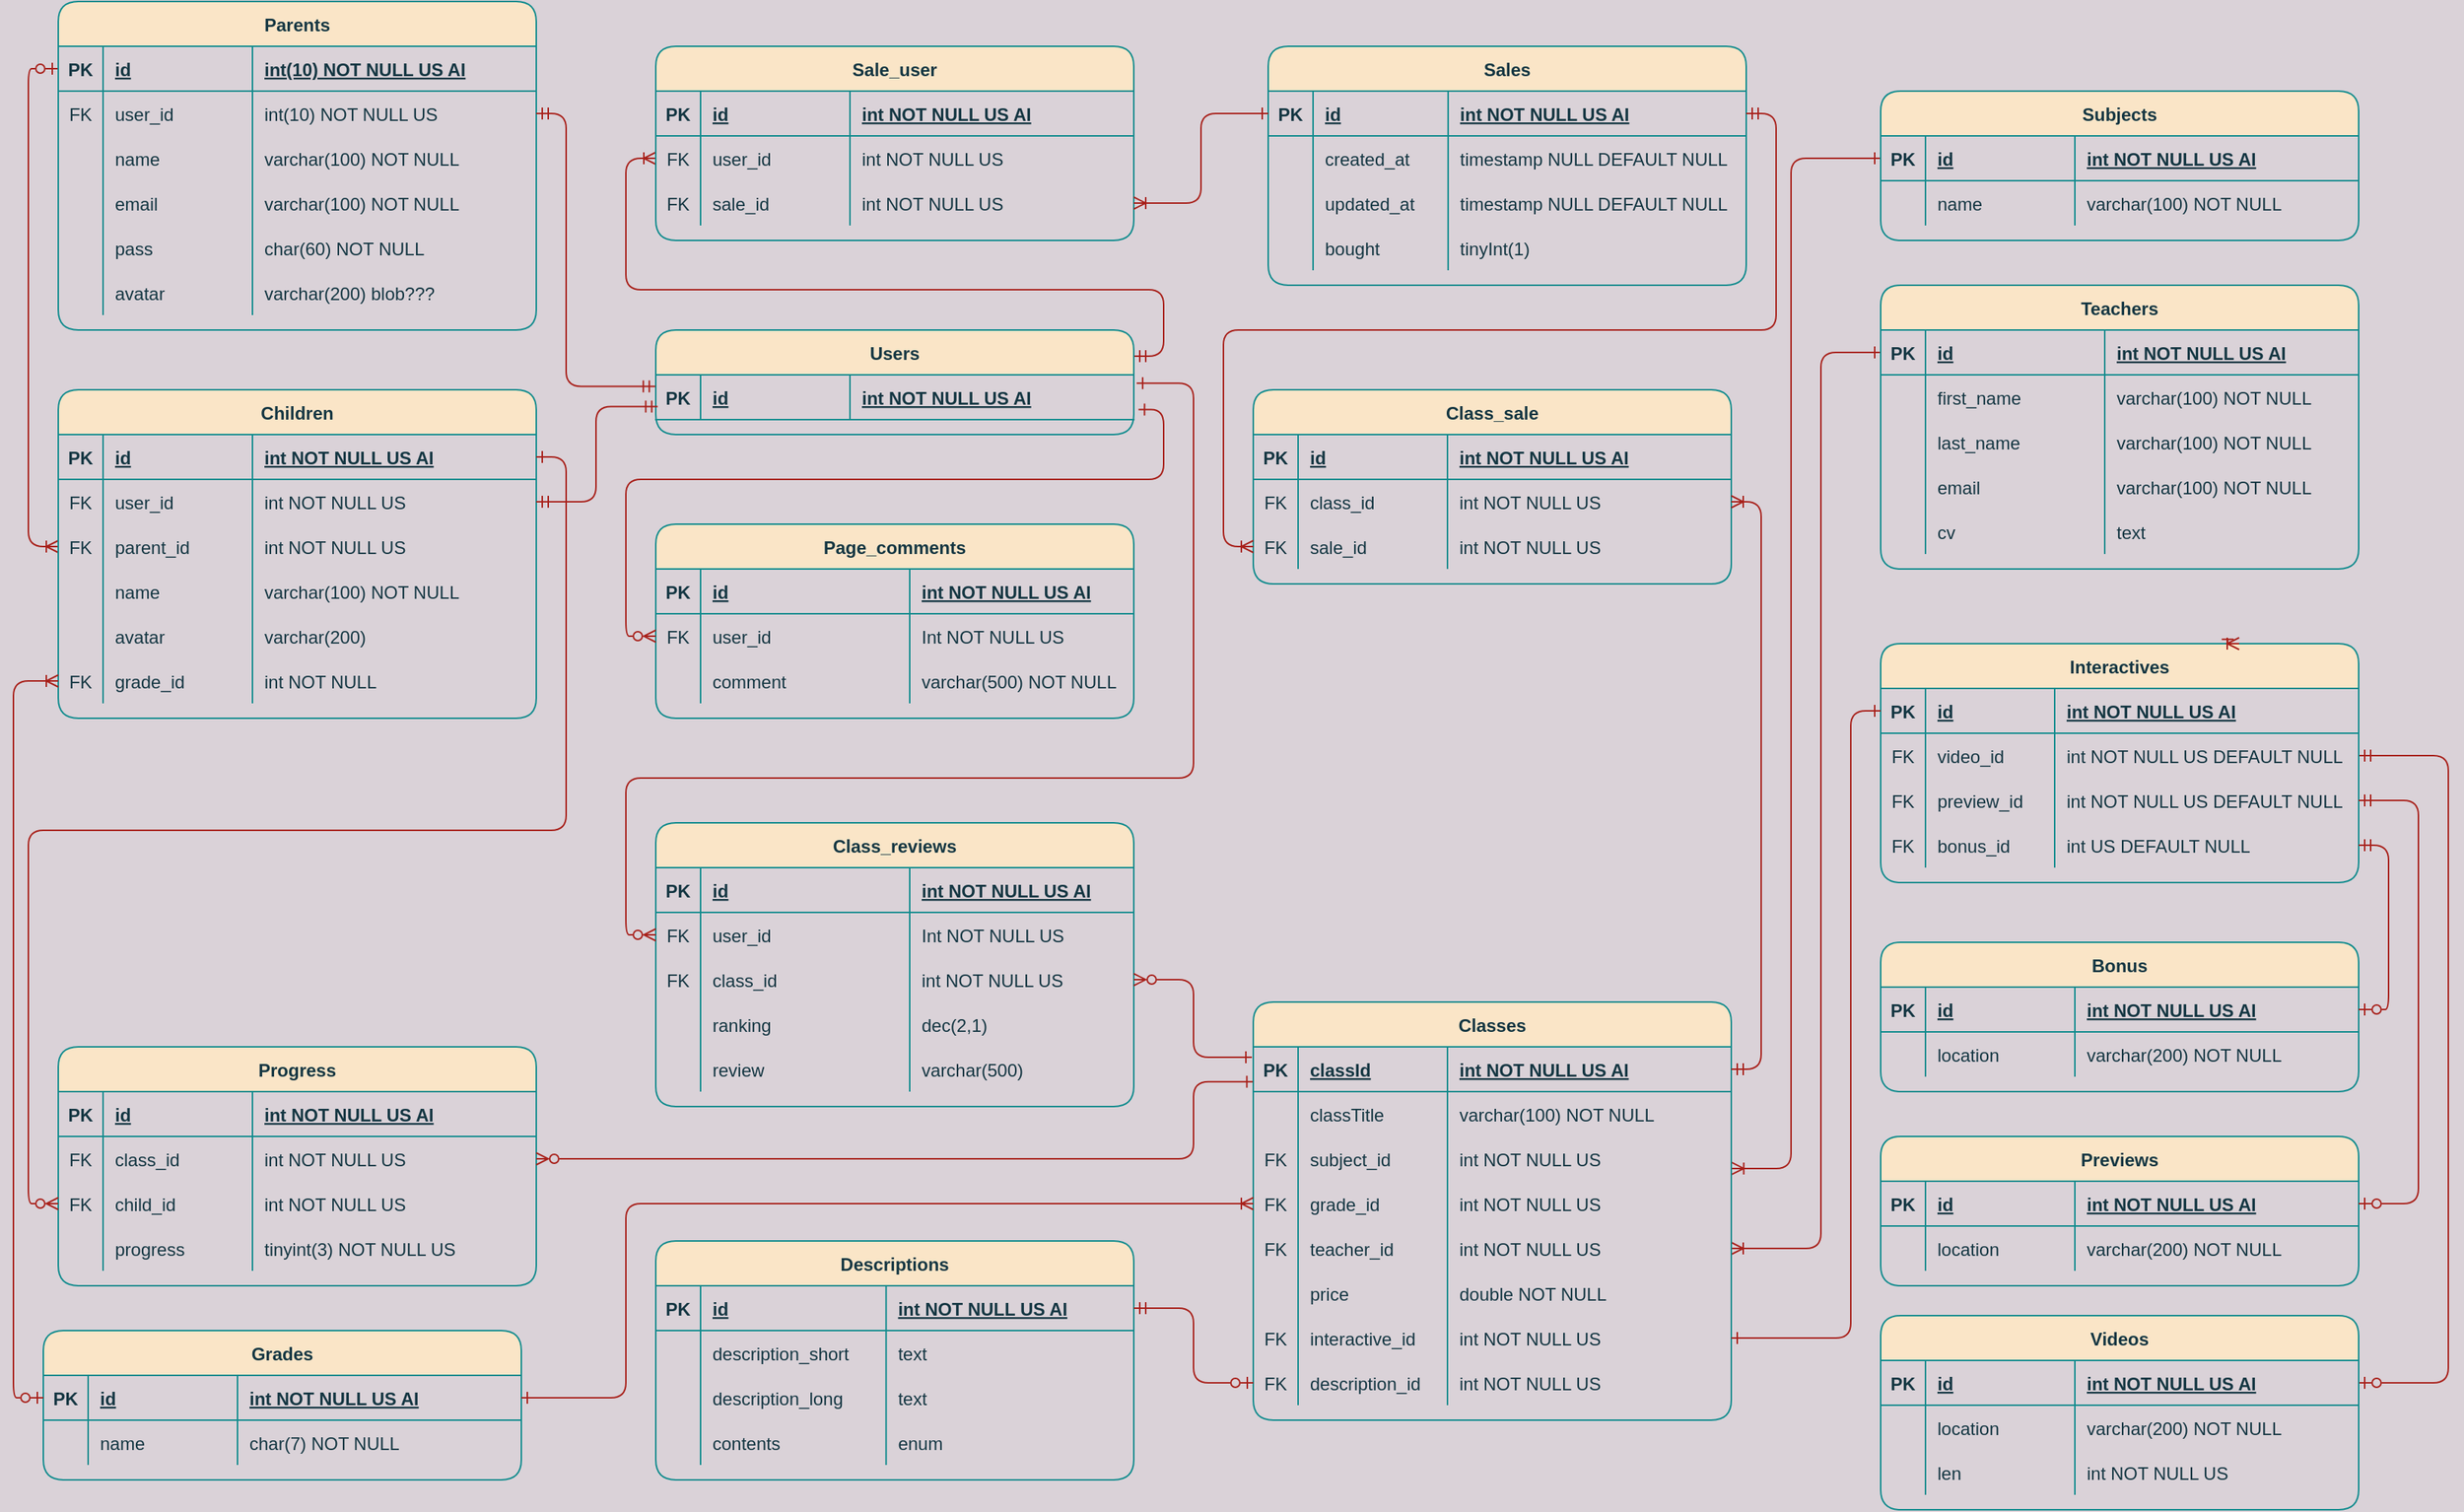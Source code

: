 <mxfile version="16.0.2" type="device"><diagram id="R2lEEEUBdFMjLlhIrx00" name="Page-1"><mxGraphModel dx="1278" dy="649" grid="0" gridSize="10" guides="1" tooltips="1" connect="1" arrows="1" fold="1" page="1" pageScale="1" pageWidth="1654" pageHeight="1169" background="#DAD2D8" math="0" shadow="0" extFonts="Permanent Marker^https://fonts.googleapis.com/css?family=Permanent+Marker"><root><mxCell id="0"/><mxCell id="1" parent="0"/><mxCell id="QKzESxxsy4N2ZB9vYA-6-57" value="" style="edgeStyle=orthogonalEdgeStyle;orthogonalLoop=1;jettySize=auto;html=1;startArrow=ERzeroToOne;startFill=0;endArrow=ERoneToMany;endFill=0;entryX=0;entryY=0.5;entryDx=0;entryDy=0;exitX=0;exitY=0.5;exitDx=0;exitDy=0;labelBackgroundColor=#DAD2D8;strokeColor=#A8201A;fontColor=#143642;" parent="1" source="C-vyLk0tnHw3VtMMgP7b-24" target="nKN02_uGoLEP4Oz1evfH-59" edge="1"><mxGeometry relative="1" as="geometry"/></mxCell><mxCell id="QKzESxxsy4N2ZB9vYA-6-126" value="" style="edgeStyle=orthogonalEdgeStyle;orthogonalLoop=1;jettySize=auto;html=1;startArrow=ERoneToMany;startFill=0;endArrow=ERone;endFill=0;exitX=1;exitY=0.5;exitDx=0;exitDy=0;entryX=0;entryY=0.5;entryDx=0;entryDy=0;labelBackgroundColor=#DAD2D8;strokeColor=#A8201A;fontColor=#143642;" parent="1" source="QKzESxxsy4N2ZB9vYA-6-79" target="QKzESxxsy4N2ZB9vYA-6-106" edge="1"><mxGeometry relative="1" as="geometry"><Array as="points"><mxPoint x="1220" y="885"/><mxPoint x="1220" y="285"/></Array></mxGeometry></mxCell><mxCell id="tICqyOE--7VeIpzGSoZA-155" value="" style="edgeStyle=orthogonalEdgeStyle;orthogonalLoop=1;jettySize=auto;html=1;startArrow=ERmandOne;startFill=0;endArrow=ERoneToMany;endFill=0;exitX=1;exitY=0.25;exitDx=0;exitDy=0;entryX=0;entryY=0.5;entryDx=0;entryDy=0;labelBackgroundColor=#DAD2D8;strokeColor=#A8201A;fontColor=#143642;" parent="1" source="nKN02_uGoLEP4Oz1evfH-43" target="tICqyOE--7VeIpzGSoZA-139" edge="1"><mxGeometry relative="1" as="geometry"><Array as="points"><mxPoint x="780" y="288"/><mxPoint x="780" y="243"/><mxPoint x="420" y="243"/><mxPoint x="420" y="155"/></Array></mxGeometry></mxCell><mxCell id="C-vyLk0tnHw3VtMMgP7b-23" value="Parents" style="shape=table;startSize=30;container=1;collapsible=1;childLayout=tableLayout;fixedRows=1;rowLines=0;fontStyle=1;align=center;resizeLast=1;rounded=1;fillColor=#FAE5C7;strokeColor=#0F8B8D;fontColor=#143642;" parent="1" vertex="1"><mxGeometry x="40" y="50" width="320" height="220" as="geometry"/></mxCell><mxCell id="C-vyLk0tnHw3VtMMgP7b-24" value="" style="shape=partialRectangle;collapsible=0;dropTarget=0;pointerEvents=0;fillColor=none;points=[[0,0.5],[1,0.5]];portConstraint=eastwest;top=0;left=0;right=0;bottom=1;rounded=1;strokeColor=#0F8B8D;fontColor=#143642;" parent="C-vyLk0tnHw3VtMMgP7b-23" vertex="1"><mxGeometry y="30" width="320" height="30" as="geometry"/></mxCell><mxCell id="C-vyLk0tnHw3VtMMgP7b-25" value="PK" style="shape=partialRectangle;overflow=hidden;connectable=0;fillColor=none;top=0;left=0;bottom=0;right=0;fontStyle=1;rounded=1;strokeColor=#0F8B8D;fontColor=#143642;" parent="C-vyLk0tnHw3VtMMgP7b-24" vertex="1"><mxGeometry width="30" height="30" as="geometry"><mxRectangle width="30" height="30" as="alternateBounds"/></mxGeometry></mxCell><mxCell id="C-vyLk0tnHw3VtMMgP7b-26" value="id" style="shape=partialRectangle;overflow=hidden;connectable=0;fillColor=none;top=0;left=0;bottom=0;right=0;align=left;spacingLeft=6;fontStyle=5;rounded=1;strokeColor=#0F8B8D;fontColor=#143642;" parent="C-vyLk0tnHw3VtMMgP7b-24" vertex="1"><mxGeometry x="30" width="100" height="30" as="geometry"><mxRectangle width="100" height="30" as="alternateBounds"/></mxGeometry></mxCell><mxCell id="QKzESxxsy4N2ZB9vYA-6-1" value="int(10) NOT NULL US AI" style="shape=partialRectangle;overflow=hidden;connectable=0;fillColor=none;top=0;left=0;bottom=0;right=0;align=left;spacingLeft=6;fontStyle=5;rounded=1;strokeColor=#0F8B8D;fontColor=#143642;" parent="C-vyLk0tnHw3VtMMgP7b-24" vertex="1"><mxGeometry x="130" width="190" height="30" as="geometry"><mxRectangle width="190" height="30" as="alternateBounds"/></mxGeometry></mxCell><mxCell id="C-vyLk0tnHw3VtMMgP7b-27" value="" style="shape=partialRectangle;collapsible=0;dropTarget=0;pointerEvents=0;fillColor=none;points=[[0,0.5],[1,0.5]];portConstraint=eastwest;top=0;left=0;right=0;bottom=0;rounded=1;strokeColor=#0F8B8D;fontColor=#143642;" parent="C-vyLk0tnHw3VtMMgP7b-23" vertex="1"><mxGeometry y="60" width="320" height="30" as="geometry"/></mxCell><mxCell id="C-vyLk0tnHw3VtMMgP7b-28" value="FK" style="shape=partialRectangle;overflow=hidden;connectable=0;fillColor=none;top=0;left=0;bottom=0;right=0;rounded=1;strokeColor=#0F8B8D;fontColor=#143642;" parent="C-vyLk0tnHw3VtMMgP7b-27" vertex="1"><mxGeometry width="30" height="30" as="geometry"><mxRectangle width="30" height="30" as="alternateBounds"/></mxGeometry></mxCell><mxCell id="C-vyLk0tnHw3VtMMgP7b-29" value="user_id" style="shape=partialRectangle;overflow=hidden;connectable=0;fillColor=none;top=0;left=0;bottom=0;right=0;align=left;spacingLeft=6;rounded=1;strokeColor=#0F8B8D;fontColor=#143642;" parent="C-vyLk0tnHw3VtMMgP7b-27" vertex="1"><mxGeometry x="30" width="100" height="30" as="geometry"><mxRectangle width="100" height="30" as="alternateBounds"/></mxGeometry></mxCell><mxCell id="QKzESxxsy4N2ZB9vYA-6-2" value="int(10) NOT NULL US" style="shape=partialRectangle;overflow=hidden;connectable=0;fillColor=none;top=0;left=0;bottom=0;right=0;align=left;spacingLeft=6;rounded=1;strokeColor=#0F8B8D;fontColor=#143642;" parent="C-vyLk0tnHw3VtMMgP7b-27" vertex="1"><mxGeometry x="130" width="190" height="30" as="geometry"><mxRectangle width="190" height="30" as="alternateBounds"/></mxGeometry></mxCell><mxCell id="nKN02_uGoLEP4Oz1evfH-53" value="" style="shape=partialRectangle;collapsible=0;dropTarget=0;pointerEvents=0;fillColor=none;points=[[0,0.5],[1,0.5]];portConstraint=eastwest;top=0;left=0;right=0;bottom=0;rounded=1;strokeColor=#0F8B8D;fontColor=#143642;" parent="C-vyLk0tnHw3VtMMgP7b-23" vertex="1"><mxGeometry y="90" width="320" height="30" as="geometry"/></mxCell><mxCell id="nKN02_uGoLEP4Oz1evfH-54" value="" style="shape=partialRectangle;overflow=hidden;connectable=0;fillColor=none;top=0;left=0;bottom=0;right=0;rounded=1;strokeColor=#0F8B8D;fontColor=#143642;" parent="nKN02_uGoLEP4Oz1evfH-53" vertex="1"><mxGeometry width="30" height="30" as="geometry"><mxRectangle width="30" height="30" as="alternateBounds"/></mxGeometry></mxCell><mxCell id="nKN02_uGoLEP4Oz1evfH-55" value="name" style="shape=partialRectangle;overflow=hidden;connectable=0;fillColor=none;top=0;left=0;bottom=0;right=0;align=left;spacingLeft=6;rounded=1;strokeColor=#0F8B8D;fontColor=#143642;" parent="nKN02_uGoLEP4Oz1evfH-53" vertex="1"><mxGeometry x="30" width="100" height="30" as="geometry"><mxRectangle width="100" height="30" as="alternateBounds"/></mxGeometry></mxCell><mxCell id="nKN02_uGoLEP4Oz1evfH-56" value="varchar(100) NOT NULL" style="shape=partialRectangle;overflow=hidden;connectable=0;fillColor=none;top=0;left=0;bottom=0;right=0;align=left;spacingLeft=6;rounded=1;strokeColor=#0F8B8D;fontColor=#143642;" parent="nKN02_uGoLEP4Oz1evfH-53" vertex="1"><mxGeometry x="130" width="190" height="30" as="geometry"><mxRectangle width="190" height="30" as="alternateBounds"/></mxGeometry></mxCell><mxCell id="QKzESxxsy4N2ZB9vYA-6-3" value="" style="shape=partialRectangle;collapsible=0;dropTarget=0;pointerEvents=0;fillColor=none;points=[[0,0.5],[1,0.5]];portConstraint=eastwest;top=0;left=0;right=0;bottom=0;rounded=1;strokeColor=#0F8B8D;fontColor=#143642;" parent="C-vyLk0tnHw3VtMMgP7b-23" vertex="1"><mxGeometry y="120" width="320" height="30" as="geometry"/></mxCell><mxCell id="QKzESxxsy4N2ZB9vYA-6-4" value="" style="shape=partialRectangle;overflow=hidden;connectable=0;fillColor=none;top=0;left=0;bottom=0;right=0;rounded=1;strokeColor=#0F8B8D;fontColor=#143642;" parent="QKzESxxsy4N2ZB9vYA-6-3" vertex="1"><mxGeometry width="30" height="30" as="geometry"><mxRectangle width="30" height="30" as="alternateBounds"/></mxGeometry></mxCell><mxCell id="QKzESxxsy4N2ZB9vYA-6-5" value="email" style="shape=partialRectangle;overflow=hidden;connectable=0;fillColor=none;top=0;left=0;bottom=0;right=0;align=left;spacingLeft=6;rounded=1;strokeColor=#0F8B8D;fontColor=#143642;" parent="QKzESxxsy4N2ZB9vYA-6-3" vertex="1"><mxGeometry x="30" width="100" height="30" as="geometry"><mxRectangle width="100" height="30" as="alternateBounds"/></mxGeometry></mxCell><mxCell id="QKzESxxsy4N2ZB9vYA-6-6" value="varchar(100) NOT NULL" style="shape=partialRectangle;overflow=hidden;connectable=0;fillColor=none;top=0;left=0;bottom=0;right=0;align=left;spacingLeft=6;rounded=1;strokeColor=#0F8B8D;fontColor=#143642;" parent="QKzESxxsy4N2ZB9vYA-6-3" vertex="1"><mxGeometry x="130" width="190" height="30" as="geometry"><mxRectangle width="190" height="30" as="alternateBounds"/></mxGeometry></mxCell><mxCell id="QKzESxxsy4N2ZB9vYA-6-7" value="" style="shape=partialRectangle;collapsible=0;dropTarget=0;pointerEvents=0;fillColor=none;points=[[0,0.5],[1,0.5]];portConstraint=eastwest;top=0;left=0;right=0;bottom=0;rounded=1;strokeColor=#0F8B8D;fontColor=#143642;" parent="C-vyLk0tnHw3VtMMgP7b-23" vertex="1"><mxGeometry y="150" width="320" height="30" as="geometry"/></mxCell><mxCell id="QKzESxxsy4N2ZB9vYA-6-8" value="" style="shape=partialRectangle;overflow=hidden;connectable=0;fillColor=none;top=0;left=0;bottom=0;right=0;rounded=1;strokeColor=#0F8B8D;fontColor=#143642;" parent="QKzESxxsy4N2ZB9vYA-6-7" vertex="1"><mxGeometry width="30" height="30" as="geometry"><mxRectangle width="30" height="30" as="alternateBounds"/></mxGeometry></mxCell><mxCell id="QKzESxxsy4N2ZB9vYA-6-9" value="pass" style="shape=partialRectangle;overflow=hidden;connectable=0;fillColor=none;top=0;left=0;bottom=0;right=0;align=left;spacingLeft=6;rounded=1;strokeColor=#0F8B8D;fontColor=#143642;" parent="QKzESxxsy4N2ZB9vYA-6-7" vertex="1"><mxGeometry x="30" width="100" height="30" as="geometry"><mxRectangle width="100" height="30" as="alternateBounds"/></mxGeometry></mxCell><mxCell id="QKzESxxsy4N2ZB9vYA-6-10" value="char(60) NOT NULL" style="shape=partialRectangle;overflow=hidden;connectable=0;fillColor=none;top=0;left=0;bottom=0;right=0;align=left;spacingLeft=6;rounded=1;strokeColor=#0F8B8D;fontColor=#143642;" parent="QKzESxxsy4N2ZB9vYA-6-7" vertex="1"><mxGeometry x="130" width="190" height="30" as="geometry"><mxRectangle width="190" height="30" as="alternateBounds"/></mxGeometry></mxCell><mxCell id="QKzESxxsy4N2ZB9vYA-6-11" value="" style="shape=partialRectangle;collapsible=0;dropTarget=0;pointerEvents=0;fillColor=none;points=[[0,0.5],[1,0.5]];portConstraint=eastwest;top=0;left=0;right=0;bottom=0;rounded=1;strokeColor=#0F8B8D;fontColor=#143642;" parent="C-vyLk0tnHw3VtMMgP7b-23" vertex="1"><mxGeometry y="180" width="320" height="30" as="geometry"/></mxCell><mxCell id="QKzESxxsy4N2ZB9vYA-6-12" value="" style="shape=partialRectangle;overflow=hidden;connectable=0;fillColor=none;top=0;left=0;bottom=0;right=0;rounded=1;strokeColor=#0F8B8D;fontColor=#143642;" parent="QKzESxxsy4N2ZB9vYA-6-11" vertex="1"><mxGeometry width="30" height="30" as="geometry"><mxRectangle width="30" height="30" as="alternateBounds"/></mxGeometry></mxCell><mxCell id="QKzESxxsy4N2ZB9vYA-6-13" value="avatar" style="shape=partialRectangle;overflow=hidden;connectable=0;fillColor=none;top=0;left=0;bottom=0;right=0;align=left;spacingLeft=6;rounded=1;strokeColor=#0F8B8D;fontColor=#143642;" parent="QKzESxxsy4N2ZB9vYA-6-11" vertex="1"><mxGeometry x="30" width="100" height="30" as="geometry"><mxRectangle width="100" height="30" as="alternateBounds"/></mxGeometry></mxCell><mxCell id="QKzESxxsy4N2ZB9vYA-6-14" value="varchar(200) blob???" style="shape=partialRectangle;overflow=hidden;connectable=0;fillColor=none;top=0;left=0;bottom=0;right=0;align=left;spacingLeft=6;rounded=1;strokeColor=#0F8B8D;fontColor=#143642;" parent="QKzESxxsy4N2ZB9vYA-6-11" vertex="1"><mxGeometry x="130" width="190" height="30" as="geometry"><mxRectangle width="190" height="30" as="alternateBounds"/></mxGeometry></mxCell><mxCell id="QKzESxxsy4N2ZB9vYA-6-36" value="Children" style="shape=table;startSize=30;container=1;collapsible=1;childLayout=tableLayout;fixedRows=1;rowLines=0;fontStyle=1;align=center;resizeLast=1;rounded=1;fillColor=#FAE5C7;strokeColor=#0F8B8D;fontColor=#143642;" parent="1" vertex="1"><mxGeometry x="40" y="310" width="320" height="220" as="geometry"/></mxCell><mxCell id="QKzESxxsy4N2ZB9vYA-6-37" value="" style="shape=partialRectangle;collapsible=0;dropTarget=0;pointerEvents=0;fillColor=none;points=[[0,0.5],[1,0.5]];portConstraint=eastwest;top=0;left=0;right=0;bottom=1;rounded=1;strokeColor=#0F8B8D;fontColor=#143642;" parent="QKzESxxsy4N2ZB9vYA-6-36" vertex="1"><mxGeometry y="30" width="320" height="30" as="geometry"/></mxCell><mxCell id="QKzESxxsy4N2ZB9vYA-6-38" value="PK" style="shape=partialRectangle;overflow=hidden;connectable=0;fillColor=none;top=0;left=0;bottom=0;right=0;fontStyle=1;rounded=1;strokeColor=#0F8B8D;fontColor=#143642;" parent="QKzESxxsy4N2ZB9vYA-6-37" vertex="1"><mxGeometry width="30" height="30" as="geometry"><mxRectangle width="30" height="30" as="alternateBounds"/></mxGeometry></mxCell><mxCell id="QKzESxxsy4N2ZB9vYA-6-39" value="id" style="shape=partialRectangle;overflow=hidden;connectable=0;fillColor=none;top=0;left=0;bottom=0;right=0;align=left;spacingLeft=6;fontStyle=5;rounded=1;strokeColor=#0F8B8D;fontColor=#143642;" parent="QKzESxxsy4N2ZB9vYA-6-37" vertex="1"><mxGeometry x="30" width="100" height="30" as="geometry"><mxRectangle width="100" height="30" as="alternateBounds"/></mxGeometry></mxCell><mxCell id="QKzESxxsy4N2ZB9vYA-6-40" value="int NOT NULL US AI" style="shape=partialRectangle;overflow=hidden;connectable=0;fillColor=none;top=0;left=0;bottom=0;right=0;align=left;spacingLeft=6;fontStyle=5;rounded=1;strokeColor=#0F8B8D;fontColor=#143642;" parent="QKzESxxsy4N2ZB9vYA-6-37" vertex="1"><mxGeometry x="130" width="190" height="30" as="geometry"><mxRectangle width="190" height="30" as="alternateBounds"/></mxGeometry></mxCell><mxCell id="nKN02_uGoLEP4Oz1evfH-34" value="" style="shape=partialRectangle;collapsible=0;dropTarget=0;pointerEvents=0;fillColor=none;points=[[0,0.5],[1,0.5]];portConstraint=eastwest;top=0;left=0;right=0;bottom=0;rounded=1;strokeColor=#0F8B8D;fontColor=#143642;" parent="QKzESxxsy4N2ZB9vYA-6-36" vertex="1"><mxGeometry y="60" width="320" height="30" as="geometry"/></mxCell><mxCell id="nKN02_uGoLEP4Oz1evfH-35" value="FK" style="shape=partialRectangle;overflow=hidden;connectable=0;fillColor=none;top=0;left=0;bottom=0;right=0;rounded=1;strokeColor=#0F8B8D;fontColor=#143642;" parent="nKN02_uGoLEP4Oz1evfH-34" vertex="1"><mxGeometry width="30" height="30" as="geometry"><mxRectangle width="30" height="30" as="alternateBounds"/></mxGeometry></mxCell><mxCell id="nKN02_uGoLEP4Oz1evfH-36" value="user_id" style="shape=partialRectangle;overflow=hidden;connectable=0;fillColor=none;top=0;left=0;bottom=0;right=0;align=left;spacingLeft=6;rounded=1;strokeColor=#0F8B8D;fontColor=#143642;" parent="nKN02_uGoLEP4Oz1evfH-34" vertex="1"><mxGeometry x="30" width="100" height="30" as="geometry"><mxRectangle width="100" height="30" as="alternateBounds"/></mxGeometry></mxCell><mxCell id="nKN02_uGoLEP4Oz1evfH-37" value="int NOT NULL US" style="shape=partialRectangle;overflow=hidden;connectable=0;fillColor=none;top=0;left=0;bottom=0;right=0;align=left;spacingLeft=6;rounded=1;strokeColor=#0F8B8D;fontColor=#143642;" parent="nKN02_uGoLEP4Oz1evfH-34" vertex="1"><mxGeometry x="130" width="190" height="30" as="geometry"><mxRectangle width="190" height="30" as="alternateBounds"/></mxGeometry></mxCell><mxCell id="nKN02_uGoLEP4Oz1evfH-59" value="" style="shape=partialRectangle;collapsible=0;dropTarget=0;pointerEvents=0;fillColor=none;points=[[0,0.5],[1,0.5]];portConstraint=eastwest;top=0;left=0;right=0;bottom=0;rounded=1;strokeColor=#0F8B8D;fontColor=#143642;" parent="QKzESxxsy4N2ZB9vYA-6-36" vertex="1"><mxGeometry y="90" width="320" height="30" as="geometry"/></mxCell><mxCell id="nKN02_uGoLEP4Oz1evfH-60" value="FK" style="shape=partialRectangle;overflow=hidden;connectable=0;fillColor=none;top=0;left=0;bottom=0;right=0;rounded=1;strokeColor=#0F8B8D;fontColor=#143642;" parent="nKN02_uGoLEP4Oz1evfH-59" vertex="1"><mxGeometry width="30" height="30" as="geometry"><mxRectangle width="30" height="30" as="alternateBounds"/></mxGeometry></mxCell><mxCell id="nKN02_uGoLEP4Oz1evfH-61" value="parent_id" style="shape=partialRectangle;overflow=hidden;connectable=0;fillColor=none;top=0;left=0;bottom=0;right=0;align=left;spacingLeft=6;rounded=1;strokeColor=#0F8B8D;fontColor=#143642;" parent="nKN02_uGoLEP4Oz1evfH-59" vertex="1"><mxGeometry x="30" width="100" height="30" as="geometry"><mxRectangle width="100" height="30" as="alternateBounds"/></mxGeometry></mxCell><mxCell id="nKN02_uGoLEP4Oz1evfH-62" value="int NOT NULL US" style="shape=partialRectangle;overflow=hidden;connectable=0;fillColor=none;top=0;left=0;bottom=0;right=0;align=left;spacingLeft=6;rounded=1;strokeColor=#0F8B8D;fontColor=#143642;" parent="nKN02_uGoLEP4Oz1evfH-59" vertex="1"><mxGeometry x="130" width="190" height="30" as="geometry"><mxRectangle width="190" height="30" as="alternateBounds"/></mxGeometry></mxCell><mxCell id="QKzESxxsy4N2ZB9vYA-6-41" value="" style="shape=partialRectangle;collapsible=0;dropTarget=0;pointerEvents=0;fillColor=none;points=[[0,0.5],[1,0.5]];portConstraint=eastwest;top=0;left=0;right=0;bottom=0;rounded=1;strokeColor=#0F8B8D;fontColor=#143642;" parent="QKzESxxsy4N2ZB9vYA-6-36" vertex="1"><mxGeometry y="120" width="320" height="30" as="geometry"/></mxCell><mxCell id="QKzESxxsy4N2ZB9vYA-6-42" value="" style="shape=partialRectangle;overflow=hidden;connectable=0;fillColor=none;top=0;left=0;bottom=0;right=0;rounded=1;strokeColor=#0F8B8D;fontColor=#143642;" parent="QKzESxxsy4N2ZB9vYA-6-41" vertex="1"><mxGeometry width="30" height="30" as="geometry"><mxRectangle width="30" height="30" as="alternateBounds"/></mxGeometry></mxCell><mxCell id="QKzESxxsy4N2ZB9vYA-6-43" value="name" style="shape=partialRectangle;overflow=hidden;connectable=0;fillColor=none;top=0;left=0;bottom=0;right=0;align=left;spacingLeft=6;rounded=1;strokeColor=#0F8B8D;fontColor=#143642;" parent="QKzESxxsy4N2ZB9vYA-6-41" vertex="1"><mxGeometry x="30" width="100" height="30" as="geometry"><mxRectangle width="100" height="30" as="alternateBounds"/></mxGeometry></mxCell><mxCell id="QKzESxxsy4N2ZB9vYA-6-44" value="varchar(100) NOT NULL" style="shape=partialRectangle;overflow=hidden;connectable=0;fillColor=none;top=0;left=0;bottom=0;right=0;align=left;spacingLeft=6;rounded=1;strokeColor=#0F8B8D;fontColor=#143642;" parent="QKzESxxsy4N2ZB9vYA-6-41" vertex="1"><mxGeometry x="130" width="190" height="30" as="geometry"><mxRectangle width="190" height="30" as="alternateBounds"/></mxGeometry></mxCell><mxCell id="QKzESxxsy4N2ZB9vYA-6-53" value="" style="shape=partialRectangle;collapsible=0;dropTarget=0;pointerEvents=0;fillColor=none;points=[[0,0.5],[1,0.5]];portConstraint=eastwest;top=0;left=0;right=0;bottom=0;rounded=1;strokeColor=#0F8B8D;fontColor=#143642;" parent="QKzESxxsy4N2ZB9vYA-6-36" vertex="1"><mxGeometry y="150" width="320" height="30" as="geometry"/></mxCell><mxCell id="QKzESxxsy4N2ZB9vYA-6-54" value="" style="shape=partialRectangle;overflow=hidden;connectable=0;fillColor=none;top=0;left=0;bottom=0;right=0;rounded=1;strokeColor=#0F8B8D;fontColor=#143642;" parent="QKzESxxsy4N2ZB9vYA-6-53" vertex="1"><mxGeometry width="30" height="30" as="geometry"><mxRectangle width="30" height="30" as="alternateBounds"/></mxGeometry></mxCell><mxCell id="QKzESxxsy4N2ZB9vYA-6-55" value="avatar" style="shape=partialRectangle;overflow=hidden;connectable=0;fillColor=none;top=0;left=0;bottom=0;right=0;align=left;spacingLeft=6;rounded=1;strokeColor=#0F8B8D;fontColor=#143642;" parent="QKzESxxsy4N2ZB9vYA-6-53" vertex="1"><mxGeometry x="30" width="100" height="30" as="geometry"><mxRectangle width="100" height="30" as="alternateBounds"/></mxGeometry></mxCell><mxCell id="QKzESxxsy4N2ZB9vYA-6-56" value="varchar(200)" style="shape=partialRectangle;overflow=hidden;connectable=0;fillColor=none;top=0;left=0;bottom=0;right=0;align=left;spacingLeft=6;rounded=1;strokeColor=#0F8B8D;fontColor=#143642;" parent="QKzESxxsy4N2ZB9vYA-6-53" vertex="1"><mxGeometry x="130" width="190" height="30" as="geometry"><mxRectangle width="190" height="30" as="alternateBounds"/></mxGeometry></mxCell><mxCell id="QKzESxxsy4N2ZB9vYA-6-84" value="" style="shape=partialRectangle;collapsible=0;dropTarget=0;pointerEvents=0;fillColor=none;points=[[0,0.5],[1,0.5]];portConstraint=eastwest;top=0;left=0;right=0;bottom=0;rounded=1;strokeColor=#0F8B8D;fontColor=#143642;" parent="QKzESxxsy4N2ZB9vYA-6-36" vertex="1"><mxGeometry y="180" width="320" height="30" as="geometry"/></mxCell><mxCell id="QKzESxxsy4N2ZB9vYA-6-85" value="FK" style="shape=partialRectangle;overflow=hidden;connectable=0;fillColor=none;top=0;left=0;bottom=0;right=0;rounded=1;strokeColor=#0F8B8D;fontColor=#143642;" parent="QKzESxxsy4N2ZB9vYA-6-84" vertex="1"><mxGeometry width="30" height="30" as="geometry"><mxRectangle width="30" height="30" as="alternateBounds"/></mxGeometry></mxCell><mxCell id="QKzESxxsy4N2ZB9vYA-6-86" value="grade_id" style="shape=partialRectangle;overflow=hidden;connectable=0;fillColor=none;top=0;left=0;bottom=0;right=0;align=left;spacingLeft=6;rounded=1;strokeColor=#0F8B8D;fontColor=#143642;" parent="QKzESxxsy4N2ZB9vYA-6-84" vertex="1"><mxGeometry x="30" width="100" height="30" as="geometry"><mxRectangle width="100" height="30" as="alternateBounds"/></mxGeometry></mxCell><mxCell id="QKzESxxsy4N2ZB9vYA-6-87" value="int NOT NULL" style="shape=partialRectangle;overflow=hidden;connectable=0;fillColor=none;top=0;left=0;bottom=0;right=0;align=left;spacingLeft=6;rounded=1;strokeColor=#0F8B8D;fontColor=#143642;" parent="QKzESxxsy4N2ZB9vYA-6-84" vertex="1"><mxGeometry x="130" width="190" height="30" as="geometry"><mxRectangle width="190" height="30" as="alternateBounds"/></mxGeometry></mxCell><mxCell id="QKzESxxsy4N2ZB9vYA-6-166" value="" style="edgeStyle=orthogonalEdgeStyle;orthogonalLoop=1;jettySize=auto;html=1;startArrow=ERoneToMany;startFill=0;endArrow=ERone;endFill=0;exitX=1.001;exitY=0.715;exitDx=0;exitDy=0;entryX=0;entryY=0.5;entryDx=0;entryDy=0;exitPerimeter=0;labelBackgroundColor=#DAD2D8;strokeColor=#A8201A;fontColor=#143642;" parent="1" source="QKzESxxsy4N2ZB9vYA-6-71" target="QKzESxxsy4N2ZB9vYA-6-130" edge="1"><mxGeometry relative="1" as="geometry"><Array as="points"><mxPoint x="1200" y="832"/><mxPoint x="1200" y="155"/></Array></mxGeometry></mxCell><mxCell id="QKzESxxsy4N2ZB9vYA-6-62" value="Classes" style="shape=table;startSize=30;container=1;collapsible=1;childLayout=tableLayout;fixedRows=1;rowLines=0;fontStyle=1;align=center;resizeLast=1;rounded=1;fillColor=#FAE5C7;strokeColor=#0F8B8D;fontColor=#143642;" parent="1" vertex="1"><mxGeometry x="840" y="720" width="320" height="280" as="geometry"/></mxCell><mxCell id="QKzESxxsy4N2ZB9vYA-6-63" value="" style="shape=partialRectangle;collapsible=0;dropTarget=0;pointerEvents=0;fillColor=none;points=[[0,0.5],[1,0.5]];portConstraint=eastwest;top=0;left=0;right=0;bottom=1;rounded=1;strokeColor=#0F8B8D;fontColor=#143642;" parent="QKzESxxsy4N2ZB9vYA-6-62" vertex="1"><mxGeometry y="30" width="320" height="30" as="geometry"/></mxCell><mxCell id="QKzESxxsy4N2ZB9vYA-6-64" value="PK" style="shape=partialRectangle;overflow=hidden;connectable=0;fillColor=none;top=0;left=0;bottom=0;right=0;fontStyle=1;rounded=1;strokeColor=#0F8B8D;fontColor=#143642;" parent="QKzESxxsy4N2ZB9vYA-6-63" vertex="1"><mxGeometry width="30" height="30" as="geometry"><mxRectangle width="30" height="30" as="alternateBounds"/></mxGeometry></mxCell><mxCell id="QKzESxxsy4N2ZB9vYA-6-65" value="classId" style="shape=partialRectangle;overflow=hidden;connectable=0;fillColor=none;top=0;left=0;bottom=0;right=0;align=left;spacingLeft=6;fontStyle=5;rounded=1;strokeColor=#0F8B8D;fontColor=#143642;" parent="QKzESxxsy4N2ZB9vYA-6-63" vertex="1"><mxGeometry x="30" width="100" height="30" as="geometry"><mxRectangle width="100" height="30" as="alternateBounds"/></mxGeometry></mxCell><mxCell id="QKzESxxsy4N2ZB9vYA-6-66" value="int NOT NULL US AI" style="shape=partialRectangle;overflow=hidden;connectable=0;fillColor=none;top=0;left=0;bottom=0;right=0;align=left;spacingLeft=6;fontStyle=5;rounded=1;strokeColor=#0F8B8D;fontColor=#143642;" parent="QKzESxxsy4N2ZB9vYA-6-63" vertex="1"><mxGeometry x="130" width="190" height="30" as="geometry"><mxRectangle width="190" height="30" as="alternateBounds"/></mxGeometry></mxCell><mxCell id="QKzESxxsy4N2ZB9vYA-6-67" value="" style="shape=partialRectangle;collapsible=0;dropTarget=0;pointerEvents=0;fillColor=none;points=[[0,0.5],[1,0.5]];portConstraint=eastwest;top=0;left=0;right=0;bottom=0;rounded=1;strokeColor=#0F8B8D;fontColor=#143642;" parent="QKzESxxsy4N2ZB9vYA-6-62" vertex="1"><mxGeometry y="60" width="320" height="30" as="geometry"/></mxCell><mxCell id="QKzESxxsy4N2ZB9vYA-6-68" value="" style="shape=partialRectangle;overflow=hidden;connectable=0;fillColor=none;top=0;left=0;bottom=0;right=0;rounded=1;strokeColor=#0F8B8D;fontColor=#143642;" parent="QKzESxxsy4N2ZB9vYA-6-67" vertex="1"><mxGeometry width="30" height="30" as="geometry"><mxRectangle width="30" height="30" as="alternateBounds"/></mxGeometry></mxCell><mxCell id="QKzESxxsy4N2ZB9vYA-6-69" value="classTitle" style="shape=partialRectangle;overflow=hidden;connectable=0;fillColor=none;top=0;left=0;bottom=0;right=0;align=left;spacingLeft=6;rounded=1;strokeColor=#0F8B8D;fontColor=#143642;" parent="QKzESxxsy4N2ZB9vYA-6-67" vertex="1"><mxGeometry x="30" width="100" height="30" as="geometry"><mxRectangle width="100" height="30" as="alternateBounds"/></mxGeometry></mxCell><mxCell id="QKzESxxsy4N2ZB9vYA-6-70" value="varchar(100) NOT NULL" style="shape=partialRectangle;overflow=hidden;connectable=0;fillColor=none;top=0;left=0;bottom=0;right=0;align=left;spacingLeft=6;rounded=1;strokeColor=#0F8B8D;fontColor=#143642;" parent="QKzESxxsy4N2ZB9vYA-6-67" vertex="1"><mxGeometry x="130" width="190" height="30" as="geometry"><mxRectangle width="190" height="30" as="alternateBounds"/></mxGeometry></mxCell><mxCell id="QKzESxxsy4N2ZB9vYA-6-71" value="" style="shape=partialRectangle;collapsible=0;dropTarget=0;pointerEvents=0;fillColor=none;points=[[0,0.5],[1,0.5]];portConstraint=eastwest;top=0;left=0;right=0;bottom=0;rounded=1;strokeColor=#0F8B8D;fontColor=#143642;" parent="QKzESxxsy4N2ZB9vYA-6-62" vertex="1"><mxGeometry y="90" width="320" height="30" as="geometry"/></mxCell><mxCell id="QKzESxxsy4N2ZB9vYA-6-72" value="FK" style="shape=partialRectangle;overflow=hidden;connectable=0;fillColor=none;top=0;left=0;bottom=0;right=0;rounded=1;strokeColor=#0F8B8D;fontColor=#143642;" parent="QKzESxxsy4N2ZB9vYA-6-71" vertex="1"><mxGeometry width="30" height="30" as="geometry"><mxRectangle width="30" height="30" as="alternateBounds"/></mxGeometry></mxCell><mxCell id="QKzESxxsy4N2ZB9vYA-6-73" value="subject_id" style="shape=partialRectangle;overflow=hidden;connectable=0;fillColor=none;top=0;left=0;bottom=0;right=0;align=left;spacingLeft=6;rounded=1;strokeColor=#0F8B8D;fontColor=#143642;" parent="QKzESxxsy4N2ZB9vYA-6-71" vertex="1"><mxGeometry x="30" width="100" height="30" as="geometry"><mxRectangle width="100" height="30" as="alternateBounds"/></mxGeometry></mxCell><mxCell id="QKzESxxsy4N2ZB9vYA-6-74" value="int NOT NULL US" style="shape=partialRectangle;overflow=hidden;connectable=0;fillColor=none;top=0;left=0;bottom=0;right=0;align=left;spacingLeft=6;rounded=1;strokeColor=#0F8B8D;fontColor=#143642;" parent="QKzESxxsy4N2ZB9vYA-6-71" vertex="1"><mxGeometry x="130" width="190" height="30" as="geometry"><mxRectangle width="190" height="30" as="alternateBounds"/></mxGeometry></mxCell><mxCell id="QKzESxxsy4N2ZB9vYA-6-75" value="" style="shape=partialRectangle;collapsible=0;dropTarget=0;pointerEvents=0;fillColor=none;points=[[0,0.5],[1,0.5]];portConstraint=eastwest;top=0;left=0;right=0;bottom=0;rounded=1;strokeColor=#0F8B8D;fontColor=#143642;" parent="QKzESxxsy4N2ZB9vYA-6-62" vertex="1"><mxGeometry y="120" width="320" height="30" as="geometry"/></mxCell><mxCell id="QKzESxxsy4N2ZB9vYA-6-76" value="FK" style="shape=partialRectangle;overflow=hidden;connectable=0;fillColor=none;top=0;left=0;bottom=0;right=0;rounded=1;strokeColor=#0F8B8D;fontColor=#143642;" parent="QKzESxxsy4N2ZB9vYA-6-75" vertex="1"><mxGeometry width="30" height="30" as="geometry"><mxRectangle width="30" height="30" as="alternateBounds"/></mxGeometry></mxCell><mxCell id="QKzESxxsy4N2ZB9vYA-6-77" value="grade_id" style="shape=partialRectangle;overflow=hidden;connectable=0;fillColor=none;top=0;left=0;bottom=0;right=0;align=left;spacingLeft=6;rounded=1;strokeColor=#0F8B8D;fontColor=#143642;" parent="QKzESxxsy4N2ZB9vYA-6-75" vertex="1"><mxGeometry x="30" width="100" height="30" as="geometry"><mxRectangle width="100" height="30" as="alternateBounds"/></mxGeometry></mxCell><mxCell id="QKzESxxsy4N2ZB9vYA-6-78" value="int NOT NULL US" style="shape=partialRectangle;overflow=hidden;connectable=0;fillColor=none;top=0;left=0;bottom=0;right=0;align=left;spacingLeft=6;rounded=1;strokeColor=#0F8B8D;fontColor=#143642;" parent="QKzESxxsy4N2ZB9vYA-6-75" vertex="1"><mxGeometry x="130" width="190" height="30" as="geometry"><mxRectangle width="190" height="30" as="alternateBounds"/></mxGeometry></mxCell><mxCell id="QKzESxxsy4N2ZB9vYA-6-79" value="" style="shape=partialRectangle;collapsible=0;dropTarget=0;pointerEvents=0;fillColor=none;points=[[0,0.5],[1,0.5]];portConstraint=eastwest;top=0;left=0;right=0;bottom=0;rounded=1;strokeColor=#0F8B8D;fontColor=#143642;" parent="QKzESxxsy4N2ZB9vYA-6-62" vertex="1"><mxGeometry y="150" width="320" height="30" as="geometry"/></mxCell><mxCell id="QKzESxxsy4N2ZB9vYA-6-80" value="FK" style="shape=partialRectangle;overflow=hidden;connectable=0;fillColor=none;top=0;left=0;bottom=0;right=0;rounded=1;strokeColor=#0F8B8D;fontColor=#143642;" parent="QKzESxxsy4N2ZB9vYA-6-79" vertex="1"><mxGeometry width="30" height="30" as="geometry"><mxRectangle width="30" height="30" as="alternateBounds"/></mxGeometry></mxCell><mxCell id="QKzESxxsy4N2ZB9vYA-6-81" value="teacher_id" style="shape=partialRectangle;overflow=hidden;connectable=0;fillColor=none;top=0;left=0;bottom=0;right=0;align=left;spacingLeft=6;rounded=1;strokeColor=#0F8B8D;fontColor=#143642;" parent="QKzESxxsy4N2ZB9vYA-6-79" vertex="1"><mxGeometry x="30" width="100" height="30" as="geometry"><mxRectangle width="100" height="30" as="alternateBounds"/></mxGeometry></mxCell><mxCell id="QKzESxxsy4N2ZB9vYA-6-82" value="int NOT NULL US" style="shape=partialRectangle;overflow=hidden;connectable=0;fillColor=none;top=0;left=0;bottom=0;right=0;align=left;spacingLeft=6;rounded=1;strokeColor=#0F8B8D;fontColor=#143642;" parent="QKzESxxsy4N2ZB9vYA-6-79" vertex="1"><mxGeometry x="130" width="190" height="30" as="geometry"><mxRectangle width="190" height="30" as="alternateBounds"/></mxGeometry></mxCell><mxCell id="QKzESxxsy4N2ZB9vYA-6-92" value="" style="shape=partialRectangle;collapsible=0;dropTarget=0;pointerEvents=0;fillColor=none;points=[[0,0.5],[1,0.5]];portConstraint=eastwest;top=0;left=0;right=0;bottom=0;rounded=1;strokeColor=#0F8B8D;fontColor=#143642;" parent="QKzESxxsy4N2ZB9vYA-6-62" vertex="1"><mxGeometry y="180" width="320" height="30" as="geometry"/></mxCell><mxCell id="QKzESxxsy4N2ZB9vYA-6-93" value="" style="shape=partialRectangle;overflow=hidden;connectable=0;fillColor=none;top=0;left=0;bottom=0;right=0;rounded=1;strokeColor=#0F8B8D;fontColor=#143642;" parent="QKzESxxsy4N2ZB9vYA-6-92" vertex="1"><mxGeometry width="30" height="30" as="geometry"><mxRectangle width="30" height="30" as="alternateBounds"/></mxGeometry></mxCell><mxCell id="QKzESxxsy4N2ZB9vYA-6-94" value="price" style="shape=partialRectangle;overflow=hidden;connectable=0;fillColor=none;top=0;left=0;bottom=0;right=0;align=left;spacingLeft=6;rounded=1;strokeColor=#0F8B8D;fontColor=#143642;" parent="QKzESxxsy4N2ZB9vYA-6-92" vertex="1"><mxGeometry x="30" width="100" height="30" as="geometry"><mxRectangle width="100" height="30" as="alternateBounds"/></mxGeometry></mxCell><mxCell id="QKzESxxsy4N2ZB9vYA-6-95" value="double NOT NULL" style="shape=partialRectangle;overflow=hidden;connectable=0;fillColor=none;top=0;left=0;bottom=0;right=0;align=left;spacingLeft=6;rounded=1;strokeColor=#0F8B8D;fontColor=#143642;" parent="QKzESxxsy4N2ZB9vYA-6-92" vertex="1"><mxGeometry x="130" width="190" height="30" as="geometry"><mxRectangle width="190" height="30" as="alternateBounds"/></mxGeometry></mxCell><mxCell id="QKzESxxsy4N2ZB9vYA-6-96" value="" style="shape=partialRectangle;collapsible=0;dropTarget=0;pointerEvents=0;fillColor=none;points=[[0,0.5],[1,0.5]];portConstraint=eastwest;top=0;left=0;right=0;bottom=0;rounded=1;strokeColor=#0F8B8D;fontColor=#143642;" parent="QKzESxxsy4N2ZB9vYA-6-62" vertex="1"><mxGeometry y="210" width="320" height="30" as="geometry"/></mxCell><mxCell id="QKzESxxsy4N2ZB9vYA-6-97" value="FK" style="shape=partialRectangle;overflow=hidden;connectable=0;fillColor=none;top=0;left=0;bottom=0;right=0;rounded=1;strokeColor=#0F8B8D;fontColor=#143642;" parent="QKzESxxsy4N2ZB9vYA-6-96" vertex="1"><mxGeometry width="30" height="30" as="geometry"><mxRectangle width="30" height="30" as="alternateBounds"/></mxGeometry></mxCell><mxCell id="QKzESxxsy4N2ZB9vYA-6-98" value="interactive_id" style="shape=partialRectangle;overflow=hidden;connectable=0;fillColor=none;top=0;left=0;bottom=0;right=0;align=left;spacingLeft=6;rounded=1;strokeColor=#0F8B8D;fontColor=#143642;" parent="QKzESxxsy4N2ZB9vYA-6-96" vertex="1"><mxGeometry x="30" width="100" height="30" as="geometry"><mxRectangle width="100" height="30" as="alternateBounds"/></mxGeometry></mxCell><mxCell id="QKzESxxsy4N2ZB9vYA-6-99" value="int NOT NULL US" style="shape=partialRectangle;overflow=hidden;connectable=0;fillColor=none;top=0;left=0;bottom=0;right=0;align=left;spacingLeft=6;rounded=1;strokeColor=#0F8B8D;fontColor=#143642;" parent="QKzESxxsy4N2ZB9vYA-6-96" vertex="1"><mxGeometry x="130" width="190" height="30" as="geometry"><mxRectangle width="190" height="30" as="alternateBounds"/></mxGeometry></mxCell><mxCell id="tICqyOE--7VeIpzGSoZA-36" value="" style="shape=partialRectangle;collapsible=0;dropTarget=0;pointerEvents=0;fillColor=none;points=[[0,0.5],[1,0.5]];portConstraint=eastwest;top=0;left=0;right=0;bottom=0;rounded=1;strokeColor=#0F8B8D;fontColor=#143642;" parent="QKzESxxsy4N2ZB9vYA-6-62" vertex="1"><mxGeometry y="240" width="320" height="30" as="geometry"/></mxCell><mxCell id="tICqyOE--7VeIpzGSoZA-37" value="FK" style="shape=partialRectangle;overflow=hidden;connectable=0;fillColor=none;top=0;left=0;bottom=0;right=0;rounded=1;strokeColor=#0F8B8D;fontColor=#143642;" parent="tICqyOE--7VeIpzGSoZA-36" vertex="1"><mxGeometry width="30" height="30" as="geometry"><mxRectangle width="30" height="30" as="alternateBounds"/></mxGeometry></mxCell><mxCell id="tICqyOE--7VeIpzGSoZA-38" value="description_id" style="shape=partialRectangle;overflow=hidden;connectable=0;fillColor=none;top=0;left=0;bottom=0;right=0;align=left;spacingLeft=6;rounded=1;strokeColor=#0F8B8D;fontColor=#143642;" parent="tICqyOE--7VeIpzGSoZA-36" vertex="1"><mxGeometry x="30" width="100" height="30" as="geometry"><mxRectangle width="100" height="30" as="alternateBounds"/></mxGeometry></mxCell><mxCell id="tICqyOE--7VeIpzGSoZA-39" value="int NOT NULL US" style="shape=partialRectangle;overflow=hidden;connectable=0;fillColor=none;top=0;left=0;bottom=0;right=0;align=left;spacingLeft=6;rounded=1;strokeColor=#0F8B8D;fontColor=#143642;" parent="tICqyOE--7VeIpzGSoZA-36" vertex="1"><mxGeometry x="130" width="190" height="30" as="geometry"><mxRectangle width="190" height="30" as="alternateBounds"/></mxGeometry></mxCell><mxCell id="QKzESxxsy4N2ZB9vYA-6-105" value="Teachers" style="shape=table;startSize=30;container=1;collapsible=1;childLayout=tableLayout;fixedRows=1;rowLines=0;fontStyle=1;align=center;resizeLast=1;rounded=1;fillColor=#FAE5C7;strokeColor=#0F8B8D;fontColor=#143642;" parent="1" vertex="1"><mxGeometry x="1260" y="240" width="320" height="190" as="geometry"/></mxCell><mxCell id="QKzESxxsy4N2ZB9vYA-6-106" value="" style="shape=partialRectangle;collapsible=0;dropTarget=0;pointerEvents=0;fillColor=none;points=[[0,0.5],[1,0.5]];portConstraint=eastwest;top=0;left=0;right=0;bottom=1;rounded=1;strokeColor=#0F8B8D;fontColor=#143642;" parent="QKzESxxsy4N2ZB9vYA-6-105" vertex="1"><mxGeometry y="30" width="320" height="30" as="geometry"/></mxCell><mxCell id="QKzESxxsy4N2ZB9vYA-6-107" value="PK" style="shape=partialRectangle;overflow=hidden;connectable=0;fillColor=none;top=0;left=0;bottom=0;right=0;fontStyle=1;rounded=1;strokeColor=#0F8B8D;fontColor=#143642;" parent="QKzESxxsy4N2ZB9vYA-6-106" vertex="1"><mxGeometry width="30" height="30" as="geometry"><mxRectangle width="30" height="30" as="alternateBounds"/></mxGeometry></mxCell><mxCell id="QKzESxxsy4N2ZB9vYA-6-108" value="id" style="shape=partialRectangle;overflow=hidden;connectable=0;fillColor=none;top=0;left=0;bottom=0;right=0;align=left;spacingLeft=6;fontStyle=5;rounded=1;strokeColor=#0F8B8D;fontColor=#143642;" parent="QKzESxxsy4N2ZB9vYA-6-106" vertex="1"><mxGeometry x="30" width="120" height="30" as="geometry"><mxRectangle width="120" height="30" as="alternateBounds"/></mxGeometry></mxCell><mxCell id="QKzESxxsy4N2ZB9vYA-6-109" value="int NOT NULL US AI" style="shape=partialRectangle;overflow=hidden;connectable=0;fillColor=none;top=0;left=0;bottom=0;right=0;align=left;spacingLeft=6;fontStyle=5;rounded=1;strokeColor=#0F8B8D;fontColor=#143642;" parent="QKzESxxsy4N2ZB9vYA-6-106" vertex="1"><mxGeometry x="150" width="170" height="30" as="geometry"><mxRectangle width="170" height="30" as="alternateBounds"/></mxGeometry></mxCell><mxCell id="QKzESxxsy4N2ZB9vYA-6-110" value="" style="shape=partialRectangle;collapsible=0;dropTarget=0;pointerEvents=0;fillColor=none;points=[[0,0.5],[1,0.5]];portConstraint=eastwest;top=0;left=0;right=0;bottom=0;rounded=1;strokeColor=#0F8B8D;fontColor=#143642;" parent="QKzESxxsy4N2ZB9vYA-6-105" vertex="1"><mxGeometry y="60" width="320" height="30" as="geometry"/></mxCell><mxCell id="QKzESxxsy4N2ZB9vYA-6-111" value="" style="shape=partialRectangle;overflow=hidden;connectable=0;fillColor=none;top=0;left=0;bottom=0;right=0;rounded=1;strokeColor=#0F8B8D;fontColor=#143642;" parent="QKzESxxsy4N2ZB9vYA-6-110" vertex="1"><mxGeometry width="30" height="30" as="geometry"><mxRectangle width="30" height="30" as="alternateBounds"/></mxGeometry></mxCell><mxCell id="QKzESxxsy4N2ZB9vYA-6-112" value="first_name" style="shape=partialRectangle;overflow=hidden;connectable=0;fillColor=none;top=0;left=0;bottom=0;right=0;align=left;spacingLeft=6;rounded=1;strokeColor=#0F8B8D;fontColor=#143642;" parent="QKzESxxsy4N2ZB9vYA-6-110" vertex="1"><mxGeometry x="30" width="120" height="30" as="geometry"><mxRectangle width="120" height="30" as="alternateBounds"/></mxGeometry></mxCell><mxCell id="QKzESxxsy4N2ZB9vYA-6-113" value="varchar(100) NOT NULL" style="shape=partialRectangle;overflow=hidden;connectable=0;fillColor=none;top=0;left=0;bottom=0;right=0;align=left;spacingLeft=6;rounded=1;strokeColor=#0F8B8D;fontColor=#143642;" parent="QKzESxxsy4N2ZB9vYA-6-110" vertex="1"><mxGeometry x="150" width="170" height="30" as="geometry"><mxRectangle width="170" height="30" as="alternateBounds"/></mxGeometry></mxCell><mxCell id="QKzESxxsy4N2ZB9vYA-6-114" value="" style="shape=partialRectangle;collapsible=0;dropTarget=0;pointerEvents=0;fillColor=none;points=[[0,0.5],[1,0.5]];portConstraint=eastwest;top=0;left=0;right=0;bottom=0;rounded=1;strokeColor=#0F8B8D;fontColor=#143642;" parent="QKzESxxsy4N2ZB9vYA-6-105" vertex="1"><mxGeometry y="90" width="320" height="30" as="geometry"/></mxCell><mxCell id="QKzESxxsy4N2ZB9vYA-6-115" value="" style="shape=partialRectangle;overflow=hidden;connectable=0;fillColor=none;top=0;left=0;bottom=0;right=0;rounded=1;strokeColor=#0F8B8D;fontColor=#143642;" parent="QKzESxxsy4N2ZB9vYA-6-114" vertex="1"><mxGeometry width="30" height="30" as="geometry"><mxRectangle width="30" height="30" as="alternateBounds"/></mxGeometry></mxCell><mxCell id="QKzESxxsy4N2ZB9vYA-6-116" value="last_name" style="shape=partialRectangle;overflow=hidden;connectable=0;fillColor=none;top=0;left=0;bottom=0;right=0;align=left;spacingLeft=6;rounded=1;strokeColor=#0F8B8D;fontColor=#143642;" parent="QKzESxxsy4N2ZB9vYA-6-114" vertex="1"><mxGeometry x="30" width="120" height="30" as="geometry"><mxRectangle width="120" height="30" as="alternateBounds"/></mxGeometry></mxCell><mxCell id="QKzESxxsy4N2ZB9vYA-6-117" value="varchar(100) NOT NULL" style="shape=partialRectangle;overflow=hidden;connectable=0;fillColor=none;top=0;left=0;bottom=0;right=0;align=left;spacingLeft=6;rounded=1;strokeColor=#0F8B8D;fontColor=#143642;" parent="QKzESxxsy4N2ZB9vYA-6-114" vertex="1"><mxGeometry x="150" width="170" height="30" as="geometry"><mxRectangle width="170" height="30" as="alternateBounds"/></mxGeometry></mxCell><mxCell id="QKzESxxsy4N2ZB9vYA-6-118" value="" style="shape=partialRectangle;collapsible=0;dropTarget=0;pointerEvents=0;fillColor=none;points=[[0,0.5],[1,0.5]];portConstraint=eastwest;top=0;left=0;right=0;bottom=0;rounded=1;strokeColor=#0F8B8D;fontColor=#143642;" parent="QKzESxxsy4N2ZB9vYA-6-105" vertex="1"><mxGeometry y="120" width="320" height="30" as="geometry"/></mxCell><mxCell id="QKzESxxsy4N2ZB9vYA-6-119" value="" style="shape=partialRectangle;overflow=hidden;connectable=0;fillColor=none;top=0;left=0;bottom=0;right=0;rounded=1;strokeColor=#0F8B8D;fontColor=#143642;" parent="QKzESxxsy4N2ZB9vYA-6-118" vertex="1"><mxGeometry width="30" height="30" as="geometry"><mxRectangle width="30" height="30" as="alternateBounds"/></mxGeometry></mxCell><mxCell id="QKzESxxsy4N2ZB9vYA-6-120" value="email" style="shape=partialRectangle;overflow=hidden;connectable=0;fillColor=none;top=0;left=0;bottom=0;right=0;align=left;spacingLeft=6;rounded=1;strokeColor=#0F8B8D;fontColor=#143642;" parent="QKzESxxsy4N2ZB9vYA-6-118" vertex="1"><mxGeometry x="30" width="120" height="30" as="geometry"><mxRectangle width="120" height="30" as="alternateBounds"/></mxGeometry></mxCell><mxCell id="QKzESxxsy4N2ZB9vYA-6-121" value="varchar(100) NOT NULL" style="shape=partialRectangle;overflow=hidden;connectable=0;fillColor=none;top=0;left=0;bottom=0;right=0;align=left;spacingLeft=6;rounded=1;strokeColor=#0F8B8D;fontColor=#143642;" parent="QKzESxxsy4N2ZB9vYA-6-118" vertex="1"><mxGeometry x="150" width="170" height="30" as="geometry"><mxRectangle width="170" height="30" as="alternateBounds"/></mxGeometry></mxCell><mxCell id="QKzESxxsy4N2ZB9vYA-6-122" value="" style="shape=partialRectangle;collapsible=0;dropTarget=0;pointerEvents=0;fillColor=none;points=[[0,0.5],[1,0.5]];portConstraint=eastwest;top=0;left=0;right=0;bottom=0;rounded=1;strokeColor=#0F8B8D;fontColor=#143642;" parent="QKzESxxsy4N2ZB9vYA-6-105" vertex="1"><mxGeometry y="150" width="320" height="30" as="geometry"/></mxCell><mxCell id="QKzESxxsy4N2ZB9vYA-6-123" value="" style="shape=partialRectangle;overflow=hidden;connectable=0;fillColor=none;top=0;left=0;bottom=0;right=0;rounded=1;strokeColor=#0F8B8D;fontColor=#143642;" parent="QKzESxxsy4N2ZB9vYA-6-122" vertex="1"><mxGeometry width="30" height="30" as="geometry"><mxRectangle width="30" height="30" as="alternateBounds"/></mxGeometry></mxCell><mxCell id="QKzESxxsy4N2ZB9vYA-6-124" value="cv" style="shape=partialRectangle;overflow=hidden;connectable=0;fillColor=none;top=0;left=0;bottom=0;right=0;align=left;spacingLeft=6;rounded=1;strokeColor=#0F8B8D;fontColor=#143642;" parent="QKzESxxsy4N2ZB9vYA-6-122" vertex="1"><mxGeometry x="30" width="120" height="30" as="geometry"><mxRectangle width="120" height="30" as="alternateBounds"/></mxGeometry></mxCell><mxCell id="QKzESxxsy4N2ZB9vYA-6-125" value="text" style="shape=partialRectangle;overflow=hidden;connectable=0;fillColor=none;top=0;left=0;bottom=0;right=0;align=left;spacingLeft=6;rounded=1;strokeColor=#0F8B8D;fontColor=#143642;" parent="QKzESxxsy4N2ZB9vYA-6-122" vertex="1"><mxGeometry x="150" width="170" height="30" as="geometry"><mxRectangle width="170" height="30" as="alternateBounds"/></mxGeometry></mxCell><mxCell id="QKzESxxsy4N2ZB9vYA-6-129" value="Subjects" style="shape=table;startSize=30;container=1;collapsible=1;childLayout=tableLayout;fixedRows=1;rowLines=0;fontStyle=1;align=center;resizeLast=1;rounded=1;fillColor=#FAE5C7;strokeColor=#0F8B8D;fontColor=#143642;" parent="1" vertex="1"><mxGeometry x="1260" y="110" width="320" height="100" as="geometry"/></mxCell><mxCell id="QKzESxxsy4N2ZB9vYA-6-130" value="" style="shape=partialRectangle;collapsible=0;dropTarget=0;pointerEvents=0;fillColor=none;points=[[0,0.5],[1,0.5]];portConstraint=eastwest;top=0;left=0;right=0;bottom=1;rounded=1;strokeColor=#0F8B8D;fontColor=#143642;" parent="QKzESxxsy4N2ZB9vYA-6-129" vertex="1"><mxGeometry y="30" width="320" height="30" as="geometry"/></mxCell><mxCell id="QKzESxxsy4N2ZB9vYA-6-131" value="PK" style="shape=partialRectangle;overflow=hidden;connectable=0;fillColor=none;top=0;left=0;bottom=0;right=0;fontStyle=1;rounded=1;strokeColor=#0F8B8D;fontColor=#143642;" parent="QKzESxxsy4N2ZB9vYA-6-130" vertex="1"><mxGeometry width="30" height="30" as="geometry"><mxRectangle width="30" height="30" as="alternateBounds"/></mxGeometry></mxCell><mxCell id="QKzESxxsy4N2ZB9vYA-6-132" value="id" style="shape=partialRectangle;overflow=hidden;connectable=0;fillColor=none;top=0;left=0;bottom=0;right=0;align=left;spacingLeft=6;fontStyle=5;rounded=1;strokeColor=#0F8B8D;fontColor=#143642;" parent="QKzESxxsy4N2ZB9vYA-6-130" vertex="1"><mxGeometry x="30" width="100" height="30" as="geometry"><mxRectangle width="100" height="30" as="alternateBounds"/></mxGeometry></mxCell><mxCell id="QKzESxxsy4N2ZB9vYA-6-133" value="int NOT NULL US AI" style="shape=partialRectangle;overflow=hidden;connectable=0;fillColor=none;top=0;left=0;bottom=0;right=0;align=left;spacingLeft=6;fontStyle=5;rounded=1;strokeColor=#0F8B8D;fontColor=#143642;" parent="QKzESxxsy4N2ZB9vYA-6-130" vertex="1"><mxGeometry x="130" width="190" height="30" as="geometry"><mxRectangle width="190" height="30" as="alternateBounds"/></mxGeometry></mxCell><mxCell id="QKzESxxsy4N2ZB9vYA-6-134" value="" style="shape=partialRectangle;collapsible=0;dropTarget=0;pointerEvents=0;fillColor=none;points=[[0,0.5],[1,0.5]];portConstraint=eastwest;top=0;left=0;right=0;bottom=0;rounded=1;strokeColor=#0F8B8D;fontColor=#143642;" parent="QKzESxxsy4N2ZB9vYA-6-129" vertex="1"><mxGeometry y="60" width="320" height="30" as="geometry"/></mxCell><mxCell id="QKzESxxsy4N2ZB9vYA-6-135" value="" style="shape=partialRectangle;overflow=hidden;connectable=0;fillColor=none;top=0;left=0;bottom=0;right=0;rounded=1;strokeColor=#0F8B8D;fontColor=#143642;" parent="QKzESxxsy4N2ZB9vYA-6-134" vertex="1"><mxGeometry width="30" height="30" as="geometry"><mxRectangle width="30" height="30" as="alternateBounds"/></mxGeometry></mxCell><mxCell id="QKzESxxsy4N2ZB9vYA-6-136" value="name" style="shape=partialRectangle;overflow=hidden;connectable=0;fillColor=none;top=0;left=0;bottom=0;right=0;align=left;spacingLeft=6;rounded=1;strokeColor=#0F8B8D;fontColor=#143642;" parent="QKzESxxsy4N2ZB9vYA-6-134" vertex="1"><mxGeometry x="30" width="100" height="30" as="geometry"><mxRectangle width="100" height="30" as="alternateBounds"/></mxGeometry></mxCell><mxCell id="QKzESxxsy4N2ZB9vYA-6-137" value="varchar(100) NOT NULL" style="shape=partialRectangle;overflow=hidden;connectable=0;fillColor=none;top=0;left=0;bottom=0;right=0;align=left;spacingLeft=6;rounded=1;strokeColor=#0F8B8D;fontColor=#143642;" parent="QKzESxxsy4N2ZB9vYA-6-134" vertex="1"><mxGeometry x="130" width="190" height="30" as="geometry"><mxRectangle width="190" height="30" as="alternateBounds"/></mxGeometry></mxCell><mxCell id="tICqyOE--7VeIpzGSoZA-1" value="Grades" style="shape=table;startSize=30;container=1;collapsible=1;childLayout=tableLayout;fixedRows=1;rowLines=0;fontStyle=1;align=center;resizeLast=1;rounded=1;fillColor=#FAE5C7;strokeColor=#0F8B8D;fontColor=#143642;" parent="1" vertex="1"><mxGeometry x="30" y="940" width="320" height="100" as="geometry"/></mxCell><mxCell id="tICqyOE--7VeIpzGSoZA-2" value="" style="shape=partialRectangle;collapsible=0;dropTarget=0;pointerEvents=0;fillColor=none;points=[[0,0.5],[1,0.5]];portConstraint=eastwest;top=0;left=0;right=0;bottom=1;rounded=1;strokeColor=#0F8B8D;fontColor=#143642;" parent="tICqyOE--7VeIpzGSoZA-1" vertex="1"><mxGeometry y="30" width="320" height="30" as="geometry"/></mxCell><mxCell id="tICqyOE--7VeIpzGSoZA-3" value="PK" style="shape=partialRectangle;overflow=hidden;connectable=0;fillColor=none;top=0;left=0;bottom=0;right=0;fontStyle=1;rounded=1;strokeColor=#0F8B8D;fontColor=#143642;" parent="tICqyOE--7VeIpzGSoZA-2" vertex="1"><mxGeometry width="30" height="30" as="geometry"><mxRectangle width="30" height="30" as="alternateBounds"/></mxGeometry></mxCell><mxCell id="tICqyOE--7VeIpzGSoZA-4" value="id" style="shape=partialRectangle;overflow=hidden;connectable=0;fillColor=none;top=0;left=0;bottom=0;right=0;align=left;spacingLeft=6;fontStyle=5;rounded=1;strokeColor=#0F8B8D;fontColor=#143642;" parent="tICqyOE--7VeIpzGSoZA-2" vertex="1"><mxGeometry x="30" width="100" height="30" as="geometry"><mxRectangle width="100" height="30" as="alternateBounds"/></mxGeometry></mxCell><mxCell id="tICqyOE--7VeIpzGSoZA-5" value="int NOT NULL US AI" style="shape=partialRectangle;overflow=hidden;connectable=0;fillColor=none;top=0;left=0;bottom=0;right=0;align=left;spacingLeft=6;fontStyle=5;rounded=1;strokeColor=#0F8B8D;fontColor=#143642;" parent="tICqyOE--7VeIpzGSoZA-2" vertex="1"><mxGeometry x="130" width="190" height="30" as="geometry"><mxRectangle width="190" height="30" as="alternateBounds"/></mxGeometry></mxCell><mxCell id="tICqyOE--7VeIpzGSoZA-6" value="" style="shape=partialRectangle;collapsible=0;dropTarget=0;pointerEvents=0;fillColor=none;points=[[0,0.5],[1,0.5]];portConstraint=eastwest;top=0;left=0;right=0;bottom=0;rounded=1;strokeColor=#0F8B8D;fontColor=#143642;" parent="tICqyOE--7VeIpzGSoZA-1" vertex="1"><mxGeometry y="60" width="320" height="30" as="geometry"/></mxCell><mxCell id="tICqyOE--7VeIpzGSoZA-7" value="" style="shape=partialRectangle;overflow=hidden;connectable=0;fillColor=none;top=0;left=0;bottom=0;right=0;rounded=1;strokeColor=#0F8B8D;fontColor=#143642;" parent="tICqyOE--7VeIpzGSoZA-6" vertex="1"><mxGeometry width="30" height="30" as="geometry"><mxRectangle width="30" height="30" as="alternateBounds"/></mxGeometry></mxCell><mxCell id="tICqyOE--7VeIpzGSoZA-8" value="name" style="shape=partialRectangle;overflow=hidden;connectable=0;fillColor=none;top=0;left=0;bottom=0;right=0;align=left;spacingLeft=6;rounded=1;strokeColor=#0F8B8D;fontColor=#143642;" parent="tICqyOE--7VeIpzGSoZA-6" vertex="1"><mxGeometry x="30" width="100" height="30" as="geometry"><mxRectangle width="100" height="30" as="alternateBounds"/></mxGeometry></mxCell><mxCell id="tICqyOE--7VeIpzGSoZA-9" value="char(7) NOT NULL" style="shape=partialRectangle;overflow=hidden;connectable=0;fillColor=none;top=0;left=0;bottom=0;right=0;align=left;spacingLeft=6;rounded=1;strokeColor=#0F8B8D;fontColor=#143642;" parent="tICqyOE--7VeIpzGSoZA-6" vertex="1"><mxGeometry x="130" width="190" height="30" as="geometry"><mxRectangle width="190" height="30" as="alternateBounds"/></mxGeometry></mxCell><mxCell id="tICqyOE--7VeIpzGSoZA-11" style="edgeStyle=orthogonalEdgeStyle;orthogonalLoop=1;jettySize=auto;html=1;startArrow=ERoneToMany;startFill=0;endArrow=ERone;endFill=0;exitX=0;exitY=0.5;exitDx=0;exitDy=0;entryX=1;entryY=0.5;entryDx=0;entryDy=0;labelBackgroundColor=#DAD2D8;strokeColor=#A8201A;fontColor=#143642;" parent="1" source="QKzESxxsy4N2ZB9vYA-6-75" target="tICqyOE--7VeIpzGSoZA-2" edge="1"><mxGeometry relative="1" as="geometry"><Array as="points"><mxPoint x="420" y="855"/><mxPoint x="420" y="985"/></Array><mxPoint x="2060" y="190" as="sourcePoint"/><mxPoint x="870" y="520" as="targetPoint"/></mxGeometry></mxCell><mxCell id="tICqyOE--7VeIpzGSoZA-80" value="" style="edgeStyle=orthogonalEdgeStyle;orthogonalLoop=1;jettySize=auto;html=1;startArrow=ERmandOne;startFill=0;endArrow=ERzeroToOne;endFill=0;exitX=1;exitY=0.5;exitDx=0;exitDy=0;entryX=1;entryY=0.5;entryDx=0;entryDy=0;labelBackgroundColor=#DAD2D8;strokeColor=#A8201A;fontColor=#143642;" parent="1" source="tICqyOE--7VeIpzGSoZA-18" target="tICqyOE--7VeIpzGSoZA-64" edge="1"><mxGeometry relative="1" as="geometry"><mxPoint x="1610" y="975" as="targetPoint"/><Array as="points"><mxPoint x="1640" y="555"/><mxPoint x="1640" y="975"/></Array></mxGeometry></mxCell><mxCell id="tICqyOE--7VeIpzGSoZA-13" value="Interactives" style="shape=table;startSize=30;container=1;collapsible=1;childLayout=tableLayout;fixedRows=1;rowLines=0;fontStyle=1;align=center;resizeLast=1;rounded=1;fillColor=#FAE5C7;strokeColor=#0F8B8D;fontColor=#143642;" parent="1" vertex="1"><mxGeometry x="1260" y="480" width="320" height="160" as="geometry"/></mxCell><mxCell id="tICqyOE--7VeIpzGSoZA-14" value="" style="shape=partialRectangle;collapsible=0;dropTarget=0;pointerEvents=0;fillColor=none;points=[[0,0.5],[1,0.5]];portConstraint=eastwest;top=0;left=0;right=0;bottom=1;rounded=1;strokeColor=#0F8B8D;fontColor=#143642;" parent="tICqyOE--7VeIpzGSoZA-13" vertex="1"><mxGeometry y="30" width="320" height="30" as="geometry"/></mxCell><mxCell id="tICqyOE--7VeIpzGSoZA-15" value="PK" style="shape=partialRectangle;overflow=hidden;connectable=0;fillColor=none;top=0;left=0;bottom=0;right=0;fontStyle=1;rounded=1;strokeColor=#0F8B8D;fontColor=#143642;" parent="tICqyOE--7VeIpzGSoZA-14" vertex="1"><mxGeometry width="30" height="30" as="geometry"><mxRectangle width="30" height="30" as="alternateBounds"/></mxGeometry></mxCell><mxCell id="tICqyOE--7VeIpzGSoZA-16" value="id" style="shape=partialRectangle;overflow=hidden;connectable=0;fillColor=none;top=0;left=0;bottom=0;right=0;align=left;spacingLeft=6;fontStyle=5;rounded=1;strokeColor=#0F8B8D;fontColor=#143642;" parent="tICqyOE--7VeIpzGSoZA-14" vertex="1"><mxGeometry x="30" width="86.483" height="30" as="geometry"><mxRectangle width="86.483" height="30" as="alternateBounds"/></mxGeometry></mxCell><mxCell id="tICqyOE--7VeIpzGSoZA-17" value="int NOT NULL US AI" style="shape=partialRectangle;overflow=hidden;connectable=0;fillColor=none;top=0;left=0;bottom=0;right=0;align=left;spacingLeft=6;fontStyle=5;rounded=1;strokeColor=#0F8B8D;fontColor=#143642;" parent="tICqyOE--7VeIpzGSoZA-14" vertex="1"><mxGeometry x="116.483" width="203.517" height="30" as="geometry"><mxRectangle width="203.517" height="30" as="alternateBounds"/></mxGeometry></mxCell><mxCell id="tICqyOE--7VeIpzGSoZA-18" value="" style="shape=partialRectangle;collapsible=0;dropTarget=0;pointerEvents=0;fillColor=none;points=[[0,0.5],[1,0.5]];portConstraint=eastwest;top=0;left=0;right=0;bottom=0;rounded=1;strokeColor=#0F8B8D;fontColor=#143642;" parent="tICqyOE--7VeIpzGSoZA-13" vertex="1"><mxGeometry y="60" width="320" height="30" as="geometry"/></mxCell><mxCell id="tICqyOE--7VeIpzGSoZA-19" value="FK" style="shape=partialRectangle;overflow=hidden;connectable=0;fillColor=none;top=0;left=0;bottom=0;right=0;rounded=1;strokeColor=#0F8B8D;fontColor=#143642;" parent="tICqyOE--7VeIpzGSoZA-18" vertex="1"><mxGeometry width="30" height="30" as="geometry"><mxRectangle width="30" height="30" as="alternateBounds"/></mxGeometry></mxCell><mxCell id="tICqyOE--7VeIpzGSoZA-20" value="video_id" style="shape=partialRectangle;overflow=hidden;connectable=0;fillColor=none;top=0;left=0;bottom=0;right=0;align=left;spacingLeft=6;rounded=1;strokeColor=#0F8B8D;fontColor=#143642;" parent="tICqyOE--7VeIpzGSoZA-18" vertex="1"><mxGeometry x="30" width="86.483" height="30" as="geometry"><mxRectangle width="86.483" height="30" as="alternateBounds"/></mxGeometry></mxCell><mxCell id="tICqyOE--7VeIpzGSoZA-21" value="int NOT NULL US DEFAULT NULL" style="shape=partialRectangle;overflow=hidden;connectable=0;fillColor=none;top=0;left=0;bottom=0;right=0;align=left;spacingLeft=6;rounded=1;strokeColor=#0F8B8D;fontColor=#143642;" parent="tICqyOE--7VeIpzGSoZA-18" vertex="1"><mxGeometry x="116.483" width="203.517" height="30" as="geometry"><mxRectangle width="203.517" height="30" as="alternateBounds"/></mxGeometry></mxCell><mxCell id="tICqyOE--7VeIpzGSoZA-24" value="" style="shape=partialRectangle;collapsible=0;dropTarget=0;pointerEvents=0;fillColor=none;points=[[0,0.5],[1,0.5]];portConstraint=eastwest;top=0;left=0;right=0;bottom=0;rounded=1;strokeColor=#0F8B8D;fontColor=#143642;" parent="tICqyOE--7VeIpzGSoZA-13" vertex="1"><mxGeometry y="90" width="320" height="30" as="geometry"/></mxCell><mxCell id="tICqyOE--7VeIpzGSoZA-25" value="FK" style="shape=partialRectangle;overflow=hidden;connectable=0;fillColor=none;top=0;left=0;bottom=0;right=0;rounded=1;strokeColor=#0F8B8D;fontColor=#143642;" parent="tICqyOE--7VeIpzGSoZA-24" vertex="1"><mxGeometry width="30" height="30" as="geometry"><mxRectangle width="30" height="30" as="alternateBounds"/></mxGeometry></mxCell><mxCell id="tICqyOE--7VeIpzGSoZA-26" value="preview_id" style="shape=partialRectangle;overflow=hidden;connectable=0;fillColor=none;top=0;left=0;bottom=0;right=0;align=left;spacingLeft=6;rounded=1;strokeColor=#0F8B8D;fontColor=#143642;" parent="tICqyOE--7VeIpzGSoZA-24" vertex="1"><mxGeometry x="30" width="86.483" height="30" as="geometry"><mxRectangle width="86.483" height="30" as="alternateBounds"/></mxGeometry></mxCell><mxCell id="tICqyOE--7VeIpzGSoZA-27" value="int NOT NULL US DEFAULT NULL" style="shape=partialRectangle;overflow=hidden;connectable=0;fillColor=none;top=0;left=0;bottom=0;right=0;align=left;spacingLeft=6;rounded=1;strokeColor=#0F8B8D;fontColor=#143642;" parent="tICqyOE--7VeIpzGSoZA-24" vertex="1"><mxGeometry x="116.483" width="203.517" height="30" as="geometry"><mxRectangle width="203.517" height="30" as="alternateBounds"/></mxGeometry></mxCell><mxCell id="tICqyOE--7VeIpzGSoZA-28" value="" style="shape=partialRectangle;collapsible=0;dropTarget=0;pointerEvents=0;fillColor=none;points=[[0,0.5],[1,0.5]];portConstraint=eastwest;top=0;left=0;right=0;bottom=0;rounded=1;strokeColor=#0F8B8D;fontColor=#143642;" parent="tICqyOE--7VeIpzGSoZA-13" vertex="1"><mxGeometry y="120" width="320" height="30" as="geometry"/></mxCell><mxCell id="tICqyOE--7VeIpzGSoZA-29" value="FK" style="shape=partialRectangle;overflow=hidden;connectable=0;fillColor=none;top=0;left=0;bottom=0;right=0;rounded=1;strokeColor=#0F8B8D;fontColor=#143642;" parent="tICqyOE--7VeIpzGSoZA-28" vertex="1"><mxGeometry width="30" height="30" as="geometry"><mxRectangle width="30" height="30" as="alternateBounds"/></mxGeometry></mxCell><mxCell id="tICqyOE--7VeIpzGSoZA-30" value="bonus_id" style="shape=partialRectangle;overflow=hidden;connectable=0;fillColor=none;top=0;left=0;bottom=0;right=0;align=left;spacingLeft=6;rounded=1;strokeColor=#0F8B8D;fontColor=#143642;" parent="tICqyOE--7VeIpzGSoZA-28" vertex="1"><mxGeometry x="30" width="86.483" height="30" as="geometry"><mxRectangle width="86.483" height="30" as="alternateBounds"/></mxGeometry></mxCell><mxCell id="tICqyOE--7VeIpzGSoZA-31" value="int US DEFAULT NULL" style="shape=partialRectangle;overflow=hidden;connectable=0;fillColor=none;top=0;left=0;bottom=0;right=0;align=left;spacingLeft=6;rounded=1;strokeColor=#0F8B8D;fontColor=#143642;" parent="tICqyOE--7VeIpzGSoZA-28" vertex="1"><mxGeometry x="116.483" width="203.517" height="30" as="geometry"><mxRectangle width="203.517" height="30" as="alternateBounds"/></mxGeometry></mxCell><mxCell id="tICqyOE--7VeIpzGSoZA-23" style="edgeStyle=orthogonalEdgeStyle;orthogonalLoop=1;jettySize=auto;html=1;entryX=0;entryY=0.5;entryDx=0;entryDy=0;startArrow=ERone;startFill=0;endArrow=ERone;endFill=0;exitX=1;exitY=0.5;exitDx=0;exitDy=0;labelBackgroundColor=#DAD2D8;strokeColor=#A8201A;fontColor=#143642;" parent="1" source="QKzESxxsy4N2ZB9vYA-6-96" target="tICqyOE--7VeIpzGSoZA-14" edge="1"><mxGeometry relative="1" as="geometry"><mxPoint x="2050" y="290" as="sourcePoint"/><Array as="points"><mxPoint x="1240" y="945"/><mxPoint x="1240" y="525"/></Array></mxGeometry></mxCell><mxCell id="tICqyOE--7VeIpzGSoZA-40" value="Descriptions" style="shape=table;startSize=30;container=1;collapsible=1;childLayout=tableLayout;fixedRows=1;rowLines=0;fontStyle=1;align=center;resizeLast=1;rounded=1;fillColor=#FAE5C7;strokeColor=#0F8B8D;fontColor=#143642;" parent="1" vertex="1"><mxGeometry x="440" y="880" width="320" height="160" as="geometry"/></mxCell><mxCell id="tICqyOE--7VeIpzGSoZA-41" value="" style="shape=partialRectangle;collapsible=0;dropTarget=0;pointerEvents=0;fillColor=none;points=[[0,0.5],[1,0.5]];portConstraint=eastwest;top=0;left=0;right=0;bottom=1;rounded=1;strokeColor=#0F8B8D;fontColor=#143642;" parent="tICqyOE--7VeIpzGSoZA-40" vertex="1"><mxGeometry y="30" width="320" height="30" as="geometry"/></mxCell><mxCell id="tICqyOE--7VeIpzGSoZA-42" value="PK" style="shape=partialRectangle;overflow=hidden;connectable=0;fillColor=none;top=0;left=0;bottom=0;right=0;fontStyle=1;rounded=1;strokeColor=#0F8B8D;fontColor=#143642;" parent="tICqyOE--7VeIpzGSoZA-41" vertex="1"><mxGeometry width="30" height="30" as="geometry"><mxRectangle width="30" height="30" as="alternateBounds"/></mxGeometry></mxCell><mxCell id="tICqyOE--7VeIpzGSoZA-43" value="id" style="shape=partialRectangle;overflow=hidden;connectable=0;fillColor=none;top=0;left=0;bottom=0;right=0;align=left;spacingLeft=6;fontStyle=5;rounded=1;strokeColor=#0F8B8D;fontColor=#143642;" parent="tICqyOE--7VeIpzGSoZA-41" vertex="1"><mxGeometry x="30" width="124.2" height="30" as="geometry"><mxRectangle width="124.2" height="30" as="alternateBounds"/></mxGeometry></mxCell><mxCell id="tICqyOE--7VeIpzGSoZA-44" value="int NOT NULL US AI" style="shape=partialRectangle;overflow=hidden;connectable=0;fillColor=none;top=0;left=0;bottom=0;right=0;align=left;spacingLeft=6;fontStyle=5;rounded=1;strokeColor=#0F8B8D;fontColor=#143642;" parent="tICqyOE--7VeIpzGSoZA-41" vertex="1"><mxGeometry x="154.2" width="165.8" height="30" as="geometry"><mxRectangle width="165.8" height="30" as="alternateBounds"/></mxGeometry></mxCell><mxCell id="tICqyOE--7VeIpzGSoZA-45" value="" style="shape=partialRectangle;collapsible=0;dropTarget=0;pointerEvents=0;fillColor=none;points=[[0,0.5],[1,0.5]];portConstraint=eastwest;top=0;left=0;right=0;bottom=0;rounded=1;strokeColor=#0F8B8D;fontColor=#143642;" parent="tICqyOE--7VeIpzGSoZA-40" vertex="1"><mxGeometry y="60" width="320" height="30" as="geometry"/></mxCell><mxCell id="tICqyOE--7VeIpzGSoZA-46" value="" style="shape=partialRectangle;overflow=hidden;connectable=0;fillColor=none;top=0;left=0;bottom=0;right=0;rounded=1;strokeColor=#0F8B8D;fontColor=#143642;" parent="tICqyOE--7VeIpzGSoZA-45" vertex="1"><mxGeometry width="30" height="30" as="geometry"><mxRectangle width="30" height="30" as="alternateBounds"/></mxGeometry></mxCell><mxCell id="tICqyOE--7VeIpzGSoZA-47" value="description_short" style="shape=partialRectangle;overflow=hidden;connectable=0;fillColor=none;top=0;left=0;bottom=0;right=0;align=left;spacingLeft=6;rounded=1;strokeColor=#0F8B8D;fontColor=#143642;" parent="tICqyOE--7VeIpzGSoZA-45" vertex="1"><mxGeometry x="30" width="124.2" height="30" as="geometry"><mxRectangle width="124.2" height="30" as="alternateBounds"/></mxGeometry></mxCell><mxCell id="tICqyOE--7VeIpzGSoZA-48" value="text" style="shape=partialRectangle;overflow=hidden;connectable=0;fillColor=none;top=0;left=0;bottom=0;right=0;align=left;spacingLeft=6;rounded=1;strokeColor=#0F8B8D;fontColor=#143642;" parent="tICqyOE--7VeIpzGSoZA-45" vertex="1"><mxGeometry x="154.2" width="165.8" height="30" as="geometry"><mxRectangle width="165.8" height="30" as="alternateBounds"/></mxGeometry></mxCell><mxCell id="tICqyOE--7VeIpzGSoZA-49" value="" style="shape=partialRectangle;collapsible=0;dropTarget=0;pointerEvents=0;fillColor=none;points=[[0,0.5],[1,0.5]];portConstraint=eastwest;top=0;left=0;right=0;bottom=0;rounded=1;strokeColor=#0F8B8D;fontColor=#143642;" parent="tICqyOE--7VeIpzGSoZA-40" vertex="1"><mxGeometry y="90" width="320" height="30" as="geometry"/></mxCell><mxCell id="tICqyOE--7VeIpzGSoZA-50" value="" style="shape=partialRectangle;overflow=hidden;connectable=0;fillColor=none;top=0;left=0;bottom=0;right=0;rounded=1;strokeColor=#0F8B8D;fontColor=#143642;" parent="tICqyOE--7VeIpzGSoZA-49" vertex="1"><mxGeometry width="30" height="30" as="geometry"><mxRectangle width="30" height="30" as="alternateBounds"/></mxGeometry></mxCell><mxCell id="tICqyOE--7VeIpzGSoZA-51" value="description_long" style="shape=partialRectangle;overflow=hidden;connectable=0;fillColor=none;top=0;left=0;bottom=0;right=0;align=left;spacingLeft=6;rounded=1;strokeColor=#0F8B8D;fontColor=#143642;" parent="tICqyOE--7VeIpzGSoZA-49" vertex="1"><mxGeometry x="30" width="124.2" height="30" as="geometry"><mxRectangle width="124.2" height="30" as="alternateBounds"/></mxGeometry></mxCell><mxCell id="tICqyOE--7VeIpzGSoZA-52" value="text" style="shape=partialRectangle;overflow=hidden;connectable=0;fillColor=none;top=0;left=0;bottom=0;right=0;align=left;spacingLeft=6;rounded=1;strokeColor=#0F8B8D;fontColor=#143642;" parent="tICqyOE--7VeIpzGSoZA-49" vertex="1"><mxGeometry x="154.2" width="165.8" height="30" as="geometry"><mxRectangle width="165.8" height="30" as="alternateBounds"/></mxGeometry></mxCell><mxCell id="tICqyOE--7VeIpzGSoZA-59" value="" style="shape=partialRectangle;collapsible=0;dropTarget=0;pointerEvents=0;fillColor=none;points=[[0,0.5],[1,0.5]];portConstraint=eastwest;top=0;left=0;right=0;bottom=0;rounded=1;strokeColor=#0F8B8D;fontColor=#143642;" parent="tICqyOE--7VeIpzGSoZA-40" vertex="1"><mxGeometry y="120" width="320" height="30" as="geometry"/></mxCell><mxCell id="tICqyOE--7VeIpzGSoZA-60" value="" style="shape=partialRectangle;overflow=hidden;connectable=0;fillColor=none;top=0;left=0;bottom=0;right=0;rounded=1;strokeColor=#0F8B8D;fontColor=#143642;" parent="tICqyOE--7VeIpzGSoZA-59" vertex="1"><mxGeometry width="30" height="30" as="geometry"><mxRectangle width="30" height="30" as="alternateBounds"/></mxGeometry></mxCell><mxCell id="tICqyOE--7VeIpzGSoZA-61" value="contents" style="shape=partialRectangle;overflow=hidden;connectable=0;fillColor=none;top=0;left=0;bottom=0;right=0;align=left;spacingLeft=6;rounded=1;strokeColor=#0F8B8D;fontColor=#143642;" parent="tICqyOE--7VeIpzGSoZA-59" vertex="1"><mxGeometry x="30" width="124.2" height="30" as="geometry"><mxRectangle width="124.2" height="30" as="alternateBounds"/></mxGeometry></mxCell><mxCell id="tICqyOE--7VeIpzGSoZA-62" value="enum" style="shape=partialRectangle;overflow=hidden;connectable=0;fillColor=none;top=0;left=0;bottom=0;right=0;align=left;spacingLeft=6;rounded=1;strokeColor=#0F8B8D;fontColor=#143642;" parent="tICqyOE--7VeIpzGSoZA-59" vertex="1"><mxGeometry x="154.2" width="165.8" height="30" as="geometry"><mxRectangle width="165.8" height="30" as="alternateBounds"/></mxGeometry></mxCell><mxCell id="tICqyOE--7VeIpzGSoZA-58" style="edgeStyle=orthogonalEdgeStyle;orthogonalLoop=1;jettySize=auto;html=1;entryX=1;entryY=0.5;entryDx=0;entryDy=0;startArrow=ERzeroToOne;startFill=0;endArrow=ERmandOne;endFill=0;labelBackgroundColor=#DAD2D8;strokeColor=#A8201A;fontColor=#143642;" parent="1" source="tICqyOE--7VeIpzGSoZA-36" target="tICqyOE--7VeIpzGSoZA-41" edge="1"><mxGeometry relative="1" as="geometry"/></mxCell><mxCell id="tICqyOE--7VeIpzGSoZA-63" value="Videos" style="shape=table;startSize=30;container=1;collapsible=1;childLayout=tableLayout;fixedRows=1;rowLines=0;fontStyle=1;align=center;resizeLast=1;rounded=1;fillColor=#FAE5C7;strokeColor=#0F8B8D;fontColor=#143642;" parent="1" vertex="1"><mxGeometry x="1260" y="930" width="320" height="130" as="geometry"/></mxCell><mxCell id="tICqyOE--7VeIpzGSoZA-64" value="" style="shape=partialRectangle;collapsible=0;dropTarget=0;pointerEvents=0;fillColor=none;points=[[0,0.5],[1,0.5]];portConstraint=eastwest;top=0;left=0;right=0;bottom=1;rounded=1;strokeColor=#0F8B8D;fontColor=#143642;" parent="tICqyOE--7VeIpzGSoZA-63" vertex="1"><mxGeometry y="30" width="320" height="30" as="geometry"/></mxCell><mxCell id="tICqyOE--7VeIpzGSoZA-65" value="PK" style="shape=partialRectangle;overflow=hidden;connectable=0;fillColor=none;top=0;left=0;bottom=0;right=0;fontStyle=1;rounded=1;strokeColor=#0F8B8D;fontColor=#143642;" parent="tICqyOE--7VeIpzGSoZA-64" vertex="1"><mxGeometry width="30" height="30" as="geometry"><mxRectangle width="30" height="30" as="alternateBounds"/></mxGeometry></mxCell><mxCell id="tICqyOE--7VeIpzGSoZA-66" value="id" style="shape=partialRectangle;overflow=hidden;connectable=0;fillColor=none;top=0;left=0;bottom=0;right=0;align=left;spacingLeft=6;fontStyle=5;rounded=1;strokeColor=#0F8B8D;fontColor=#143642;" parent="tICqyOE--7VeIpzGSoZA-64" vertex="1"><mxGeometry x="30" width="100" height="30" as="geometry"><mxRectangle width="100" height="30" as="alternateBounds"/></mxGeometry></mxCell><mxCell id="tICqyOE--7VeIpzGSoZA-67" value="int NOT NULL US AI" style="shape=partialRectangle;overflow=hidden;connectable=0;fillColor=none;top=0;left=0;bottom=0;right=0;align=left;spacingLeft=6;fontStyle=5;rounded=1;strokeColor=#0F8B8D;fontColor=#143642;" parent="tICqyOE--7VeIpzGSoZA-64" vertex="1"><mxGeometry x="130" width="190" height="30" as="geometry"><mxRectangle width="190" height="30" as="alternateBounds"/></mxGeometry></mxCell><mxCell id="tICqyOE--7VeIpzGSoZA-68" value="" style="shape=partialRectangle;collapsible=0;dropTarget=0;pointerEvents=0;fillColor=none;points=[[0,0.5],[1,0.5]];portConstraint=eastwest;top=0;left=0;right=0;bottom=0;rounded=1;strokeColor=#0F8B8D;fontColor=#143642;" parent="tICqyOE--7VeIpzGSoZA-63" vertex="1"><mxGeometry y="60" width="320" height="30" as="geometry"/></mxCell><mxCell id="tICqyOE--7VeIpzGSoZA-69" value="" style="shape=partialRectangle;overflow=hidden;connectable=0;fillColor=none;top=0;left=0;bottom=0;right=0;rounded=1;strokeColor=#0F8B8D;fontColor=#143642;" parent="tICqyOE--7VeIpzGSoZA-68" vertex="1"><mxGeometry width="30" height="30" as="geometry"><mxRectangle width="30" height="30" as="alternateBounds"/></mxGeometry></mxCell><mxCell id="tICqyOE--7VeIpzGSoZA-70" value="location" style="shape=partialRectangle;overflow=hidden;connectable=0;fillColor=none;top=0;left=0;bottom=0;right=0;align=left;spacingLeft=6;rounded=1;strokeColor=#0F8B8D;fontColor=#143642;" parent="tICqyOE--7VeIpzGSoZA-68" vertex="1"><mxGeometry x="30" width="100" height="30" as="geometry"><mxRectangle width="100" height="30" as="alternateBounds"/></mxGeometry></mxCell><mxCell id="tICqyOE--7VeIpzGSoZA-71" value="varchar(200) NOT NULL" style="shape=partialRectangle;overflow=hidden;connectable=0;fillColor=none;top=0;left=0;bottom=0;right=0;align=left;spacingLeft=6;rounded=1;strokeColor=#0F8B8D;fontColor=#143642;" parent="tICqyOE--7VeIpzGSoZA-68" vertex="1"><mxGeometry x="130" width="190" height="30" as="geometry"><mxRectangle width="190" height="30" as="alternateBounds"/></mxGeometry></mxCell><mxCell id="tICqyOE--7VeIpzGSoZA-72" value="" style="shape=partialRectangle;collapsible=0;dropTarget=0;pointerEvents=0;fillColor=none;points=[[0,0.5],[1,0.5]];portConstraint=eastwest;top=0;left=0;right=0;bottom=0;rounded=1;strokeColor=#0F8B8D;fontColor=#143642;" parent="tICqyOE--7VeIpzGSoZA-63" vertex="1"><mxGeometry y="90" width="320" height="30" as="geometry"/></mxCell><mxCell id="tICqyOE--7VeIpzGSoZA-73" value="" style="shape=partialRectangle;overflow=hidden;connectable=0;fillColor=none;top=0;left=0;bottom=0;right=0;rounded=1;strokeColor=#0F8B8D;fontColor=#143642;" parent="tICqyOE--7VeIpzGSoZA-72" vertex="1"><mxGeometry width="30" height="30" as="geometry"><mxRectangle width="30" height="30" as="alternateBounds"/></mxGeometry></mxCell><mxCell id="tICqyOE--7VeIpzGSoZA-74" value="len" style="shape=partialRectangle;overflow=hidden;connectable=0;fillColor=none;top=0;left=0;bottom=0;right=0;align=left;spacingLeft=6;rounded=1;strokeColor=#0F8B8D;fontColor=#143642;" parent="tICqyOE--7VeIpzGSoZA-72" vertex="1"><mxGeometry x="30" width="100" height="30" as="geometry"><mxRectangle width="100" height="30" as="alternateBounds"/></mxGeometry></mxCell><mxCell id="tICqyOE--7VeIpzGSoZA-75" value="int NOT NULL US" style="shape=partialRectangle;overflow=hidden;connectable=0;fillColor=none;top=0;left=0;bottom=0;right=0;align=left;spacingLeft=6;rounded=1;strokeColor=#0F8B8D;fontColor=#143642;" parent="tICqyOE--7VeIpzGSoZA-72" vertex="1"><mxGeometry x="130" width="190" height="30" as="geometry"><mxRectangle width="190" height="30" as="alternateBounds"/></mxGeometry></mxCell><mxCell id="tICqyOE--7VeIpzGSoZA-81" value="Previews" style="shape=table;startSize=30;container=1;collapsible=1;childLayout=tableLayout;fixedRows=1;rowLines=0;fontStyle=1;align=center;resizeLast=1;rounded=1;fillColor=#FAE5C7;strokeColor=#0F8B8D;fontColor=#143642;" parent="1" vertex="1"><mxGeometry x="1260" y="810" width="320" height="100" as="geometry"/></mxCell><mxCell id="tICqyOE--7VeIpzGSoZA-82" value="" style="shape=partialRectangle;collapsible=0;dropTarget=0;pointerEvents=0;fillColor=none;points=[[0,0.5],[1,0.5]];portConstraint=eastwest;top=0;left=0;right=0;bottom=1;rounded=1;strokeColor=#0F8B8D;fontColor=#143642;" parent="tICqyOE--7VeIpzGSoZA-81" vertex="1"><mxGeometry y="30" width="320" height="30" as="geometry"/></mxCell><mxCell id="tICqyOE--7VeIpzGSoZA-83" value="PK" style="shape=partialRectangle;overflow=hidden;connectable=0;fillColor=none;top=0;left=0;bottom=0;right=0;fontStyle=1;rounded=1;strokeColor=#0F8B8D;fontColor=#143642;" parent="tICqyOE--7VeIpzGSoZA-82" vertex="1"><mxGeometry width="30" height="30" as="geometry"><mxRectangle width="30" height="30" as="alternateBounds"/></mxGeometry></mxCell><mxCell id="tICqyOE--7VeIpzGSoZA-84" value="id" style="shape=partialRectangle;overflow=hidden;connectable=0;fillColor=none;top=0;left=0;bottom=0;right=0;align=left;spacingLeft=6;fontStyle=5;rounded=1;strokeColor=#0F8B8D;fontColor=#143642;" parent="tICqyOE--7VeIpzGSoZA-82" vertex="1"><mxGeometry x="30" width="100" height="30" as="geometry"><mxRectangle width="100" height="30" as="alternateBounds"/></mxGeometry></mxCell><mxCell id="tICqyOE--7VeIpzGSoZA-85" value="int NOT NULL US AI" style="shape=partialRectangle;overflow=hidden;connectable=0;fillColor=none;top=0;left=0;bottom=0;right=0;align=left;spacingLeft=6;fontStyle=5;rounded=1;strokeColor=#0F8B8D;fontColor=#143642;" parent="tICqyOE--7VeIpzGSoZA-82" vertex="1"><mxGeometry x="130" width="190" height="30" as="geometry"><mxRectangle width="190" height="30" as="alternateBounds"/></mxGeometry></mxCell><mxCell id="tICqyOE--7VeIpzGSoZA-86" value="" style="shape=partialRectangle;collapsible=0;dropTarget=0;pointerEvents=0;fillColor=none;points=[[0,0.5],[1,0.5]];portConstraint=eastwest;top=0;left=0;right=0;bottom=0;rounded=1;strokeColor=#0F8B8D;fontColor=#143642;" parent="tICqyOE--7VeIpzGSoZA-81" vertex="1"><mxGeometry y="60" width="320" height="30" as="geometry"/></mxCell><mxCell id="tICqyOE--7VeIpzGSoZA-87" value="" style="shape=partialRectangle;overflow=hidden;connectable=0;fillColor=none;top=0;left=0;bottom=0;right=0;rounded=1;strokeColor=#0F8B8D;fontColor=#143642;" parent="tICqyOE--7VeIpzGSoZA-86" vertex="1"><mxGeometry width="30" height="30" as="geometry"><mxRectangle width="30" height="30" as="alternateBounds"/></mxGeometry></mxCell><mxCell id="tICqyOE--7VeIpzGSoZA-88" value="location" style="shape=partialRectangle;overflow=hidden;connectable=0;fillColor=none;top=0;left=0;bottom=0;right=0;align=left;spacingLeft=6;rounded=1;strokeColor=#0F8B8D;fontColor=#143642;" parent="tICqyOE--7VeIpzGSoZA-86" vertex="1"><mxGeometry x="30" width="100" height="30" as="geometry"><mxRectangle width="100" height="30" as="alternateBounds"/></mxGeometry></mxCell><mxCell id="tICqyOE--7VeIpzGSoZA-89" value="varchar(200) NOT NULL" style="shape=partialRectangle;overflow=hidden;connectable=0;fillColor=none;top=0;left=0;bottom=0;right=0;align=left;spacingLeft=6;rounded=1;strokeColor=#0F8B8D;fontColor=#143642;" parent="tICqyOE--7VeIpzGSoZA-86" vertex="1"><mxGeometry x="130" width="190" height="30" as="geometry"><mxRectangle width="190" height="30" as="alternateBounds"/></mxGeometry></mxCell><mxCell id="tICqyOE--7VeIpzGSoZA-95" style="edgeStyle=orthogonalEdgeStyle;orthogonalLoop=1;jettySize=auto;html=1;exitX=1;exitY=0.5;exitDx=0;exitDy=0;entryX=1;entryY=0.5;entryDx=0;entryDy=0;startArrow=ERmandOne;startFill=0;endArrow=ERzeroToOne;endFill=0;labelBackgroundColor=#DAD2D8;strokeColor=#A8201A;fontColor=#143642;" parent="1" source="tICqyOE--7VeIpzGSoZA-24" target="tICqyOE--7VeIpzGSoZA-82" edge="1"><mxGeometry relative="1" as="geometry"><Array as="points"><mxPoint x="1620" y="585"/><mxPoint x="1620" y="855"/></Array></mxGeometry></mxCell><mxCell id="tICqyOE--7VeIpzGSoZA-96" value="Bonus" style="shape=table;startSize=30;container=1;collapsible=1;childLayout=tableLayout;fixedRows=1;rowLines=0;fontStyle=1;align=center;resizeLast=1;rounded=1;fillColor=#FAE5C7;strokeColor=#0F8B8D;fontColor=#143642;" parent="1" vertex="1"><mxGeometry x="1260" y="680" width="320" height="100" as="geometry"/></mxCell><mxCell id="tICqyOE--7VeIpzGSoZA-97" value="" style="shape=partialRectangle;collapsible=0;dropTarget=0;pointerEvents=0;fillColor=none;points=[[0,0.5],[1,0.5]];portConstraint=eastwest;top=0;left=0;right=0;bottom=1;rounded=1;strokeColor=#0F8B8D;fontColor=#143642;" parent="tICqyOE--7VeIpzGSoZA-96" vertex="1"><mxGeometry y="30" width="320" height="30" as="geometry"/></mxCell><mxCell id="tICqyOE--7VeIpzGSoZA-98" value="PK" style="shape=partialRectangle;overflow=hidden;connectable=0;fillColor=none;top=0;left=0;bottom=0;right=0;fontStyle=1;rounded=1;strokeColor=#0F8B8D;fontColor=#143642;" parent="tICqyOE--7VeIpzGSoZA-97" vertex="1"><mxGeometry width="30" height="30" as="geometry"><mxRectangle width="30" height="30" as="alternateBounds"/></mxGeometry></mxCell><mxCell id="tICqyOE--7VeIpzGSoZA-99" value="id" style="shape=partialRectangle;overflow=hidden;connectable=0;fillColor=none;top=0;left=0;bottom=0;right=0;align=left;spacingLeft=6;fontStyle=5;rounded=1;strokeColor=#0F8B8D;fontColor=#143642;" parent="tICqyOE--7VeIpzGSoZA-97" vertex="1"><mxGeometry x="30" width="100" height="30" as="geometry"><mxRectangle width="100" height="30" as="alternateBounds"/></mxGeometry></mxCell><mxCell id="tICqyOE--7VeIpzGSoZA-100" value="int NOT NULL US AI" style="shape=partialRectangle;overflow=hidden;connectable=0;fillColor=none;top=0;left=0;bottom=0;right=0;align=left;spacingLeft=6;fontStyle=5;rounded=1;strokeColor=#0F8B8D;fontColor=#143642;" parent="tICqyOE--7VeIpzGSoZA-97" vertex="1"><mxGeometry x="130" width="190" height="30" as="geometry"><mxRectangle width="190" height="30" as="alternateBounds"/></mxGeometry></mxCell><mxCell id="tICqyOE--7VeIpzGSoZA-101" value="" style="shape=partialRectangle;collapsible=0;dropTarget=0;pointerEvents=0;fillColor=none;points=[[0,0.5],[1,0.5]];portConstraint=eastwest;top=0;left=0;right=0;bottom=0;rounded=1;strokeColor=#0F8B8D;fontColor=#143642;" parent="tICqyOE--7VeIpzGSoZA-96" vertex="1"><mxGeometry y="60" width="320" height="30" as="geometry"/></mxCell><mxCell id="tICqyOE--7VeIpzGSoZA-102" value="" style="shape=partialRectangle;overflow=hidden;connectable=0;fillColor=none;top=0;left=0;bottom=0;right=0;rounded=1;strokeColor=#0F8B8D;fontColor=#143642;" parent="tICqyOE--7VeIpzGSoZA-101" vertex="1"><mxGeometry width="30" height="30" as="geometry"><mxRectangle width="30" height="30" as="alternateBounds"/></mxGeometry></mxCell><mxCell id="tICqyOE--7VeIpzGSoZA-103" value="location" style="shape=partialRectangle;overflow=hidden;connectable=0;fillColor=none;top=0;left=0;bottom=0;right=0;align=left;spacingLeft=6;rounded=1;strokeColor=#0F8B8D;fontColor=#143642;" parent="tICqyOE--7VeIpzGSoZA-101" vertex="1"><mxGeometry x="30" width="100" height="30" as="geometry"><mxRectangle width="100" height="30" as="alternateBounds"/></mxGeometry></mxCell><mxCell id="tICqyOE--7VeIpzGSoZA-104" value="varchar(200) NOT NULL" style="shape=partialRectangle;overflow=hidden;connectable=0;fillColor=none;top=0;left=0;bottom=0;right=0;align=left;spacingLeft=6;rounded=1;strokeColor=#0F8B8D;fontColor=#143642;" parent="tICqyOE--7VeIpzGSoZA-101" vertex="1"><mxGeometry x="130" width="190" height="30" as="geometry"><mxRectangle width="190" height="30" as="alternateBounds"/></mxGeometry></mxCell><mxCell id="tICqyOE--7VeIpzGSoZA-106" style="edgeStyle=orthogonalEdgeStyle;orthogonalLoop=1;jettySize=auto;html=1;exitX=1;exitY=0.5;exitDx=0;exitDy=0;entryX=1;entryY=0.5;entryDx=0;entryDy=0;startArrow=ERmandOne;startFill=0;endArrow=ERzeroToOne;endFill=0;labelBackgroundColor=#DAD2D8;strokeColor=#A8201A;fontColor=#143642;" parent="1" source="tICqyOE--7VeIpzGSoZA-28" target="tICqyOE--7VeIpzGSoZA-97" edge="1"><mxGeometry relative="1" as="geometry"/></mxCell><mxCell id="tICqyOE--7VeIpzGSoZA-107" value="Sales" style="shape=table;startSize=30;container=1;collapsible=1;childLayout=tableLayout;fixedRows=1;rowLines=0;fontStyle=1;align=center;resizeLast=1;rounded=1;fillColor=#FAE5C7;strokeColor=#0F8B8D;fontColor=#143642;" parent="1" vertex="1"><mxGeometry x="850" y="80" width="320" height="160" as="geometry"/></mxCell><mxCell id="tICqyOE--7VeIpzGSoZA-108" value="" style="shape=partialRectangle;collapsible=0;dropTarget=0;pointerEvents=0;fillColor=none;points=[[0,0.5],[1,0.5]];portConstraint=eastwest;top=0;left=0;right=0;bottom=1;rounded=1;strokeColor=#0F8B8D;fontColor=#143642;" parent="tICqyOE--7VeIpzGSoZA-107" vertex="1"><mxGeometry y="30" width="320" height="30" as="geometry"/></mxCell><mxCell id="tICqyOE--7VeIpzGSoZA-109" value="PK" style="shape=partialRectangle;overflow=hidden;connectable=0;fillColor=none;top=0;left=0;bottom=0;right=0;fontStyle=1;rounded=1;strokeColor=#0F8B8D;fontColor=#143642;" parent="tICqyOE--7VeIpzGSoZA-108" vertex="1"><mxGeometry width="30" height="30" as="geometry"><mxRectangle width="30" height="30" as="alternateBounds"/></mxGeometry></mxCell><mxCell id="tICqyOE--7VeIpzGSoZA-110" value="id" style="shape=partialRectangle;overflow=hidden;connectable=0;fillColor=none;top=0;left=0;bottom=0;right=0;align=left;spacingLeft=6;fontStyle=5;rounded=1;strokeColor=#0F8B8D;fontColor=#143642;" parent="tICqyOE--7VeIpzGSoZA-108" vertex="1"><mxGeometry x="30" width="90.414" height="30" as="geometry"><mxRectangle width="90.414" height="30" as="alternateBounds"/></mxGeometry></mxCell><mxCell id="tICqyOE--7VeIpzGSoZA-111" value="int NOT NULL US AI" style="shape=partialRectangle;overflow=hidden;connectable=0;fillColor=none;top=0;left=0;bottom=0;right=0;align=left;spacingLeft=6;fontStyle=5;rounded=1;strokeColor=#0F8B8D;fontColor=#143642;" parent="tICqyOE--7VeIpzGSoZA-108" vertex="1"><mxGeometry x="120.414" width="199.586" height="30" as="geometry"><mxRectangle width="199.586" height="30" as="alternateBounds"/></mxGeometry></mxCell><mxCell id="tICqyOE--7VeIpzGSoZA-116" value="" style="shape=partialRectangle;collapsible=0;dropTarget=0;pointerEvents=0;fillColor=none;points=[[0,0.5],[1,0.5]];portConstraint=eastwest;top=0;left=0;right=0;bottom=0;rounded=1;strokeColor=#0F8B8D;fontColor=#143642;" parent="tICqyOE--7VeIpzGSoZA-107" vertex="1"><mxGeometry y="60" width="320" height="30" as="geometry"/></mxCell><mxCell id="tICqyOE--7VeIpzGSoZA-117" value="" style="shape=partialRectangle;overflow=hidden;connectable=0;fillColor=none;top=0;left=0;bottom=0;right=0;rounded=1;strokeColor=#0F8B8D;fontColor=#143642;" parent="tICqyOE--7VeIpzGSoZA-116" vertex="1"><mxGeometry width="30" height="30" as="geometry"><mxRectangle width="30" height="30" as="alternateBounds"/></mxGeometry></mxCell><mxCell id="tICqyOE--7VeIpzGSoZA-118" value="created_at" style="shape=partialRectangle;overflow=hidden;connectable=0;fillColor=none;top=0;left=0;bottom=0;right=0;align=left;spacingLeft=6;rounded=1;strokeColor=#0F8B8D;fontColor=#143642;" parent="tICqyOE--7VeIpzGSoZA-116" vertex="1"><mxGeometry x="30" width="90.414" height="30" as="geometry"><mxRectangle width="90.414" height="30" as="alternateBounds"/></mxGeometry></mxCell><mxCell id="tICqyOE--7VeIpzGSoZA-119" value="timestamp NULL DEFAULT NULL" style="shape=partialRectangle;overflow=hidden;connectable=0;fillColor=none;top=0;left=0;bottom=0;right=0;align=left;spacingLeft=6;rounded=1;strokeColor=#0F8B8D;fontColor=#143642;" parent="tICqyOE--7VeIpzGSoZA-116" vertex="1"><mxGeometry x="120.414" width="199.586" height="30" as="geometry"><mxRectangle width="199.586" height="30" as="alternateBounds"/></mxGeometry></mxCell><mxCell id="tICqyOE--7VeIpzGSoZA-120" value="" style="shape=partialRectangle;collapsible=0;dropTarget=0;pointerEvents=0;fillColor=none;points=[[0,0.5],[1,0.5]];portConstraint=eastwest;top=0;left=0;right=0;bottom=0;rounded=1;strokeColor=#0F8B8D;fontColor=#143642;" parent="tICqyOE--7VeIpzGSoZA-107" vertex="1"><mxGeometry y="90" width="320" height="30" as="geometry"/></mxCell><mxCell id="tICqyOE--7VeIpzGSoZA-121" value="" style="shape=partialRectangle;overflow=hidden;connectable=0;fillColor=none;top=0;left=0;bottom=0;right=0;rounded=1;strokeColor=#0F8B8D;fontColor=#143642;" parent="tICqyOE--7VeIpzGSoZA-120" vertex="1"><mxGeometry width="30" height="30" as="geometry"><mxRectangle width="30" height="30" as="alternateBounds"/></mxGeometry></mxCell><mxCell id="tICqyOE--7VeIpzGSoZA-122" value="updated_at" style="shape=partialRectangle;overflow=hidden;connectable=0;fillColor=none;top=0;left=0;bottom=0;right=0;align=left;spacingLeft=6;rounded=1;strokeColor=#0F8B8D;fontColor=#143642;" parent="tICqyOE--7VeIpzGSoZA-120" vertex="1"><mxGeometry x="30" width="90.414" height="30" as="geometry"><mxRectangle width="90.414" height="30" as="alternateBounds"/></mxGeometry></mxCell><mxCell id="tICqyOE--7VeIpzGSoZA-123" value="timestamp NULL DEFAULT NULL" style="shape=partialRectangle;overflow=hidden;connectable=0;fillColor=none;top=0;left=0;bottom=0;right=0;align=left;spacingLeft=6;rounded=1;strokeColor=#0F8B8D;fontColor=#143642;" parent="tICqyOE--7VeIpzGSoZA-120" vertex="1"><mxGeometry x="120.414" width="199.586" height="30" as="geometry"><mxRectangle width="199.586" height="30" as="alternateBounds"/></mxGeometry></mxCell><mxCell id="tICqyOE--7VeIpzGSoZA-124" value="" style="shape=partialRectangle;collapsible=0;dropTarget=0;pointerEvents=0;fillColor=none;points=[[0,0.5],[1,0.5]];portConstraint=eastwest;top=0;left=0;right=0;bottom=0;rounded=1;strokeColor=#0F8B8D;fontColor=#143642;" parent="tICqyOE--7VeIpzGSoZA-107" vertex="1"><mxGeometry y="120" width="320" height="30" as="geometry"/></mxCell><mxCell id="tICqyOE--7VeIpzGSoZA-125" value="" style="shape=partialRectangle;overflow=hidden;connectable=0;fillColor=none;top=0;left=0;bottom=0;right=0;rounded=1;strokeColor=#0F8B8D;fontColor=#143642;" parent="tICqyOE--7VeIpzGSoZA-124" vertex="1"><mxGeometry width="30" height="30" as="geometry"><mxRectangle width="30" height="30" as="alternateBounds"/></mxGeometry></mxCell><mxCell id="tICqyOE--7VeIpzGSoZA-126" value="bought" style="shape=partialRectangle;overflow=hidden;connectable=0;fillColor=none;top=0;left=0;bottom=0;right=0;align=left;spacingLeft=6;rounded=1;strokeColor=#0F8B8D;fontColor=#143642;" parent="tICqyOE--7VeIpzGSoZA-124" vertex="1"><mxGeometry x="30" width="90.414" height="30" as="geometry"><mxRectangle width="90.414" height="30" as="alternateBounds"/></mxGeometry></mxCell><mxCell id="tICqyOE--7VeIpzGSoZA-127" value="tinyInt(1)" style="shape=partialRectangle;overflow=hidden;connectable=0;fillColor=none;top=0;left=0;bottom=0;right=0;align=left;spacingLeft=6;rounded=1;strokeColor=#0F8B8D;fontColor=#143642;" parent="tICqyOE--7VeIpzGSoZA-124" vertex="1"><mxGeometry x="120.414" width="199.586" height="30" as="geometry"><mxRectangle width="199.586" height="30" as="alternateBounds"/></mxGeometry></mxCell><mxCell id="tICqyOE--7VeIpzGSoZA-134" value="Sale_user" style="shape=table;startSize=30;container=1;collapsible=1;childLayout=tableLayout;fixedRows=1;rowLines=0;fontStyle=1;align=center;resizeLast=1;rounded=1;fillColor=#FAE5C7;strokeColor=#0F8B8D;fontColor=#143642;" parent="1" vertex="1"><mxGeometry x="440" y="80" width="320" height="130" as="geometry"/></mxCell><mxCell id="tICqyOE--7VeIpzGSoZA-135" value="" style="shape=partialRectangle;collapsible=0;dropTarget=0;pointerEvents=0;fillColor=none;points=[[0,0.5],[1,0.5]];portConstraint=eastwest;top=0;left=0;right=0;bottom=1;rounded=1;strokeColor=#0F8B8D;fontColor=#143642;" parent="tICqyOE--7VeIpzGSoZA-134" vertex="1"><mxGeometry y="30" width="320" height="30" as="geometry"/></mxCell><mxCell id="tICqyOE--7VeIpzGSoZA-136" value="PK" style="shape=partialRectangle;overflow=hidden;connectable=0;fillColor=none;top=0;left=0;bottom=0;right=0;fontStyle=1;rounded=1;strokeColor=#0F8B8D;fontColor=#143642;" parent="tICqyOE--7VeIpzGSoZA-135" vertex="1"><mxGeometry width="30" height="30" as="geometry"><mxRectangle width="30" height="30" as="alternateBounds"/></mxGeometry></mxCell><mxCell id="tICqyOE--7VeIpzGSoZA-137" value="id" style="shape=partialRectangle;overflow=hidden;connectable=0;fillColor=none;top=0;left=0;bottom=0;right=0;align=left;spacingLeft=6;fontStyle=5;rounded=1;strokeColor=#0F8B8D;fontColor=#143642;" parent="tICqyOE--7VeIpzGSoZA-135" vertex="1"><mxGeometry x="30" width="100" height="30" as="geometry"><mxRectangle width="100" height="30" as="alternateBounds"/></mxGeometry></mxCell><mxCell id="tICqyOE--7VeIpzGSoZA-138" value="int NOT NULL US AI" style="shape=partialRectangle;overflow=hidden;connectable=0;fillColor=none;top=0;left=0;bottom=0;right=0;align=left;spacingLeft=6;fontStyle=5;rounded=1;strokeColor=#0F8B8D;fontColor=#143642;" parent="tICqyOE--7VeIpzGSoZA-135" vertex="1"><mxGeometry x="130" width="190" height="30" as="geometry"><mxRectangle width="190" height="30" as="alternateBounds"/></mxGeometry></mxCell><mxCell id="tICqyOE--7VeIpzGSoZA-139" value="" style="shape=partialRectangle;collapsible=0;dropTarget=0;pointerEvents=0;fillColor=none;points=[[0,0.5],[1,0.5]];portConstraint=eastwest;top=0;left=0;right=0;bottom=0;rounded=1;strokeColor=#0F8B8D;fontColor=#143642;" parent="tICqyOE--7VeIpzGSoZA-134" vertex="1"><mxGeometry y="60" width="320" height="30" as="geometry"/></mxCell><mxCell id="tICqyOE--7VeIpzGSoZA-140" value="FK" style="shape=partialRectangle;overflow=hidden;connectable=0;fillColor=none;top=0;left=0;bottom=0;right=0;rounded=1;strokeColor=#0F8B8D;fontColor=#143642;" parent="tICqyOE--7VeIpzGSoZA-139" vertex="1"><mxGeometry width="30" height="30" as="geometry"><mxRectangle width="30" height="30" as="alternateBounds"/></mxGeometry></mxCell><mxCell id="tICqyOE--7VeIpzGSoZA-141" value="user_id" style="shape=partialRectangle;overflow=hidden;connectable=0;fillColor=none;top=0;left=0;bottom=0;right=0;align=left;spacingLeft=6;rounded=1;strokeColor=#0F8B8D;fontColor=#143642;" parent="tICqyOE--7VeIpzGSoZA-139" vertex="1"><mxGeometry x="30" width="100" height="30" as="geometry"><mxRectangle width="100" height="30" as="alternateBounds"/></mxGeometry></mxCell><mxCell id="tICqyOE--7VeIpzGSoZA-142" value="int NOT NULL US" style="shape=partialRectangle;overflow=hidden;connectable=0;fillColor=none;top=0;left=0;bottom=0;right=0;align=left;spacingLeft=6;rounded=1;strokeColor=#0F8B8D;fontColor=#143642;" parent="tICqyOE--7VeIpzGSoZA-139" vertex="1"><mxGeometry x="130" width="190" height="30" as="geometry"><mxRectangle width="190" height="30" as="alternateBounds"/></mxGeometry></mxCell><mxCell id="tICqyOE--7VeIpzGSoZA-143" value="" style="shape=partialRectangle;collapsible=0;dropTarget=0;pointerEvents=0;fillColor=none;points=[[0,0.5],[1,0.5]];portConstraint=eastwest;top=0;left=0;right=0;bottom=0;rounded=1;strokeColor=#0F8B8D;fontColor=#143642;" parent="tICqyOE--7VeIpzGSoZA-134" vertex="1"><mxGeometry y="90" width="320" height="30" as="geometry"/></mxCell><mxCell id="tICqyOE--7VeIpzGSoZA-144" value="FK" style="shape=partialRectangle;overflow=hidden;connectable=0;fillColor=none;top=0;left=0;bottom=0;right=0;rounded=1;strokeColor=#0F8B8D;fontColor=#143642;" parent="tICqyOE--7VeIpzGSoZA-143" vertex="1"><mxGeometry width="30" height="30" as="geometry"><mxRectangle width="30" height="30" as="alternateBounds"/></mxGeometry></mxCell><mxCell id="tICqyOE--7VeIpzGSoZA-145" value="sale_id" style="shape=partialRectangle;overflow=hidden;connectable=0;fillColor=none;top=0;left=0;bottom=0;right=0;align=left;spacingLeft=6;rounded=1;strokeColor=#0F8B8D;fontColor=#143642;" parent="tICqyOE--7VeIpzGSoZA-143" vertex="1"><mxGeometry x="30" width="100" height="30" as="geometry"><mxRectangle width="100" height="30" as="alternateBounds"/></mxGeometry></mxCell><mxCell id="tICqyOE--7VeIpzGSoZA-146" value="int NOT NULL US" style="shape=partialRectangle;overflow=hidden;connectable=0;fillColor=none;top=0;left=0;bottom=0;right=0;align=left;spacingLeft=6;rounded=1;strokeColor=#0F8B8D;fontColor=#143642;" parent="tICqyOE--7VeIpzGSoZA-143" vertex="1"><mxGeometry x="130" width="190" height="30" as="geometry"><mxRectangle width="190" height="30" as="alternateBounds"/></mxGeometry></mxCell><mxCell id="tICqyOE--7VeIpzGSoZA-156" style="edgeStyle=orthogonalEdgeStyle;orthogonalLoop=1;jettySize=auto;html=1;startArrow=ERoneToMany;startFill=0;endArrow=ERone;endFill=0;exitX=1;exitY=0.5;exitDx=0;exitDy=0;sketch=0;labelBackgroundColor=#DAD2D8;strokeColor=#A8201A;fontColor=#143642;" parent="1" source="tICqyOE--7VeIpzGSoZA-143" target="tICqyOE--7VeIpzGSoZA-108" edge="1"><mxGeometry relative="1" as="geometry"/></mxCell><mxCell id="tICqyOE--7VeIpzGSoZA-162" value="Class_sale" style="shape=table;startSize=30;container=1;collapsible=1;childLayout=tableLayout;fixedRows=1;rowLines=0;fontStyle=1;align=center;resizeLast=1;rounded=1;fillColor=#FAE5C7;strokeColor=#0F8B8D;fontColor=#143642;" parent="1" vertex="1"><mxGeometry x="840" y="310" width="320" height="130" as="geometry"/></mxCell><mxCell id="tICqyOE--7VeIpzGSoZA-163" value="" style="shape=partialRectangle;collapsible=0;dropTarget=0;pointerEvents=0;fillColor=none;points=[[0,0.5],[1,0.5]];portConstraint=eastwest;top=0;left=0;right=0;bottom=1;rounded=1;strokeColor=#0F8B8D;fontColor=#143642;" parent="tICqyOE--7VeIpzGSoZA-162" vertex="1"><mxGeometry y="30" width="320" height="30" as="geometry"/></mxCell><mxCell id="tICqyOE--7VeIpzGSoZA-164" value="PK" style="shape=partialRectangle;overflow=hidden;connectable=0;fillColor=none;top=0;left=0;bottom=0;right=0;fontStyle=1;rounded=1;strokeColor=#0F8B8D;fontColor=#143642;" parent="tICqyOE--7VeIpzGSoZA-163" vertex="1"><mxGeometry width="30" height="30" as="geometry"><mxRectangle width="30" height="30" as="alternateBounds"/></mxGeometry></mxCell><mxCell id="tICqyOE--7VeIpzGSoZA-165" value="id" style="shape=partialRectangle;overflow=hidden;connectable=0;fillColor=none;top=0;left=0;bottom=0;right=0;align=left;spacingLeft=6;fontStyle=5;rounded=1;strokeColor=#0F8B8D;fontColor=#143642;" parent="tICqyOE--7VeIpzGSoZA-163" vertex="1"><mxGeometry x="30" width="100" height="30" as="geometry"><mxRectangle width="100" height="30" as="alternateBounds"/></mxGeometry></mxCell><mxCell id="tICqyOE--7VeIpzGSoZA-166" value="int NOT NULL US AI" style="shape=partialRectangle;overflow=hidden;connectable=0;fillColor=none;top=0;left=0;bottom=0;right=0;align=left;spacingLeft=6;fontStyle=5;rounded=1;strokeColor=#0F8B8D;fontColor=#143642;" parent="tICqyOE--7VeIpzGSoZA-163" vertex="1"><mxGeometry x="130" width="190" height="30" as="geometry"><mxRectangle width="190" height="30" as="alternateBounds"/></mxGeometry></mxCell><mxCell id="tICqyOE--7VeIpzGSoZA-167" value="" style="shape=partialRectangle;collapsible=0;dropTarget=0;pointerEvents=0;fillColor=none;points=[[0,0.5],[1,0.5]];portConstraint=eastwest;top=0;left=0;right=0;bottom=0;rounded=1;strokeColor=#0F8B8D;fontColor=#143642;" parent="tICqyOE--7VeIpzGSoZA-162" vertex="1"><mxGeometry y="60" width="320" height="30" as="geometry"/></mxCell><mxCell id="tICqyOE--7VeIpzGSoZA-168" value="FK" style="shape=partialRectangle;overflow=hidden;connectable=0;fillColor=none;top=0;left=0;bottom=0;right=0;rounded=1;strokeColor=#0F8B8D;fontColor=#143642;" parent="tICqyOE--7VeIpzGSoZA-167" vertex="1"><mxGeometry width="30" height="30" as="geometry"><mxRectangle width="30" height="30" as="alternateBounds"/></mxGeometry></mxCell><mxCell id="tICqyOE--7VeIpzGSoZA-169" value="class_id" style="shape=partialRectangle;overflow=hidden;connectable=0;fillColor=none;top=0;left=0;bottom=0;right=0;align=left;spacingLeft=6;rounded=1;strokeColor=#0F8B8D;fontColor=#143642;" parent="tICqyOE--7VeIpzGSoZA-167" vertex="1"><mxGeometry x="30" width="100" height="30" as="geometry"><mxRectangle width="100" height="30" as="alternateBounds"/></mxGeometry></mxCell><mxCell id="tICqyOE--7VeIpzGSoZA-170" value="int NOT NULL US" style="shape=partialRectangle;overflow=hidden;connectable=0;fillColor=none;top=0;left=0;bottom=0;right=0;align=left;spacingLeft=6;rounded=1;strokeColor=#0F8B8D;fontColor=#143642;" parent="tICqyOE--7VeIpzGSoZA-167" vertex="1"><mxGeometry x="130" width="190" height="30" as="geometry"><mxRectangle width="190" height="30" as="alternateBounds"/></mxGeometry></mxCell><mxCell id="tICqyOE--7VeIpzGSoZA-171" value="" style="shape=partialRectangle;collapsible=0;dropTarget=0;pointerEvents=0;fillColor=none;points=[[0,0.5],[1,0.5]];portConstraint=eastwest;top=0;left=0;right=0;bottom=0;rounded=1;strokeColor=#0F8B8D;fontColor=#143642;" parent="tICqyOE--7VeIpzGSoZA-162" vertex="1"><mxGeometry y="90" width="320" height="30" as="geometry"/></mxCell><mxCell id="tICqyOE--7VeIpzGSoZA-172" value="FK" style="shape=partialRectangle;overflow=hidden;connectable=0;fillColor=none;top=0;left=0;bottom=0;right=0;rounded=1;strokeColor=#0F8B8D;fontColor=#143642;" parent="tICqyOE--7VeIpzGSoZA-171" vertex="1"><mxGeometry width="30" height="30" as="geometry"><mxRectangle width="30" height="30" as="alternateBounds"/></mxGeometry></mxCell><mxCell id="tICqyOE--7VeIpzGSoZA-173" value="sale_id" style="shape=partialRectangle;overflow=hidden;connectable=0;fillColor=none;top=0;left=0;bottom=0;right=0;align=left;spacingLeft=6;rounded=1;strokeColor=#0F8B8D;fontColor=#143642;" parent="tICqyOE--7VeIpzGSoZA-171" vertex="1"><mxGeometry x="30" width="100" height="30" as="geometry"><mxRectangle width="100" height="30" as="alternateBounds"/></mxGeometry></mxCell><mxCell id="tICqyOE--7VeIpzGSoZA-174" value="int NOT NULL US" style="shape=partialRectangle;overflow=hidden;connectable=0;fillColor=none;top=0;left=0;bottom=0;right=0;align=left;spacingLeft=6;rounded=1;strokeColor=#0F8B8D;fontColor=#143642;" parent="tICqyOE--7VeIpzGSoZA-171" vertex="1"><mxGeometry x="130" width="190" height="30" as="geometry"><mxRectangle width="190" height="30" as="alternateBounds"/></mxGeometry></mxCell><mxCell id="tICqyOE--7VeIpzGSoZA-176" style="edgeStyle=orthogonalEdgeStyle;orthogonalLoop=1;jettySize=auto;html=1;exitX=1;exitY=0.5;exitDx=0;exitDy=0;startArrow=ERmandOne;startFill=0;endArrow=ERoneToMany;endFill=0;entryX=1;entryY=0.5;entryDx=0;entryDy=0;labelBackgroundColor=#DAD2D8;strokeColor=#A8201A;fontColor=#143642;" parent="1" source="QKzESxxsy4N2ZB9vYA-6-63" target="tICqyOE--7VeIpzGSoZA-167" edge="1"><mxGeometry relative="1" as="geometry"><mxPoint x="1330" y="470" as="targetPoint"/></mxGeometry></mxCell><mxCell id="tICqyOE--7VeIpzGSoZA-177" style="edgeStyle=orthogonalEdgeStyle;orthogonalLoop=1;jettySize=auto;html=1;exitX=1;exitY=0.5;exitDx=0;exitDy=0;entryX=0;entryY=0.5;entryDx=0;entryDy=0;startArrow=ERmandOne;startFill=0;endArrow=ERoneToMany;endFill=0;labelBackgroundColor=#DAD2D8;strokeColor=#A8201A;fontColor=#143642;" parent="1" source="tICqyOE--7VeIpzGSoZA-108" target="tICqyOE--7VeIpzGSoZA-171" edge="1"><mxGeometry relative="1" as="geometry"><Array as="points"><mxPoint x="1190" y="125"/><mxPoint x="1190" y="270"/><mxPoint x="820" y="270"/><mxPoint x="820" y="415"/></Array></mxGeometry></mxCell><mxCell id="nKN02_uGoLEP4Oz1evfH-42" style="edgeStyle=orthogonalEdgeStyle;orthogonalLoop=1;jettySize=auto;html=1;exitX=0;exitY=0.5;exitDx=0;exitDy=0;entryX=0;entryY=0.5;entryDx=0;entryDy=0;startArrow=ERoneToMany;startFill=0;endArrow=ERzeroToOne;endFill=0;labelBackgroundColor=#DAD2D8;strokeColor=#A8201A;fontColor=#143642;" parent="1" source="QKzESxxsy4N2ZB9vYA-6-84" target="tICqyOE--7VeIpzGSoZA-2" edge="1"><mxGeometry relative="1" as="geometry"/></mxCell><mxCell id="nKN02_uGoLEP4Oz1evfH-43" value="Users" style="shape=table;startSize=30;container=1;collapsible=1;childLayout=tableLayout;fixedRows=1;rowLines=0;fontStyle=1;align=center;resizeLast=1;rounded=1;fillColor=#FAE5C7;strokeColor=#0F8B8D;fontColor=#143642;" parent="1" vertex="1"><mxGeometry x="440" y="270" width="320" height="70" as="geometry"/></mxCell><mxCell id="nKN02_uGoLEP4Oz1evfH-44" value="" style="shape=partialRectangle;collapsible=0;dropTarget=0;pointerEvents=0;fillColor=none;points=[[0,0.5],[1,0.5]];portConstraint=eastwest;top=0;left=0;right=0;bottom=1;rounded=1;strokeColor=#0F8B8D;fontColor=#143642;" parent="nKN02_uGoLEP4Oz1evfH-43" vertex="1"><mxGeometry y="30" width="320" height="30" as="geometry"/></mxCell><mxCell id="nKN02_uGoLEP4Oz1evfH-45" value="PK" style="shape=partialRectangle;overflow=hidden;connectable=0;fillColor=none;top=0;left=0;bottom=0;right=0;fontStyle=1;rounded=1;strokeColor=#0F8B8D;fontColor=#143642;" parent="nKN02_uGoLEP4Oz1evfH-44" vertex="1"><mxGeometry width="30" height="30" as="geometry"><mxRectangle width="30" height="30" as="alternateBounds"/></mxGeometry></mxCell><mxCell id="nKN02_uGoLEP4Oz1evfH-46" value="id" style="shape=partialRectangle;overflow=hidden;connectable=0;fillColor=none;top=0;left=0;bottom=0;right=0;align=left;spacingLeft=6;fontStyle=5;rounded=1;strokeColor=#0F8B8D;fontColor=#143642;" parent="nKN02_uGoLEP4Oz1evfH-44" vertex="1"><mxGeometry x="30" width="100" height="30" as="geometry"><mxRectangle width="100" height="30" as="alternateBounds"/></mxGeometry></mxCell><mxCell id="nKN02_uGoLEP4Oz1evfH-47" value="int NOT NULL US AI" style="shape=partialRectangle;overflow=hidden;connectable=0;fillColor=none;top=0;left=0;bottom=0;right=0;align=left;spacingLeft=6;fontStyle=5;rounded=1;strokeColor=#0F8B8D;fontColor=#143642;" parent="nKN02_uGoLEP4Oz1evfH-44" vertex="1"><mxGeometry x="130" width="190" height="30" as="geometry"><mxRectangle width="190" height="30" as="alternateBounds"/></mxGeometry></mxCell><mxCell id="nKN02_uGoLEP4Oz1evfH-63" style="edgeStyle=orthogonalEdgeStyle;rounded=1;orthogonalLoop=1;jettySize=auto;html=1;exitX=1;exitY=0.5;exitDx=0;exitDy=0;entryX=-0.001;entryY=0.258;entryDx=0;entryDy=0;entryPerimeter=0;startArrow=ERmandOne;startFill=0;endArrow=ERmandOne;endFill=0;labelBackgroundColor=#DAD2D8;strokeColor=#A8201A;fontColor=#143642;" parent="1" source="C-vyLk0tnHw3VtMMgP7b-27" target="nKN02_uGoLEP4Oz1evfH-44" edge="1"><mxGeometry relative="1" as="geometry"><Array as="points"><mxPoint x="380" y="125"/><mxPoint x="380" y="308"/></Array></mxGeometry></mxCell><mxCell id="nKN02_uGoLEP4Oz1evfH-64" style="edgeStyle=orthogonalEdgeStyle;rounded=1;orthogonalLoop=1;jettySize=auto;html=1;exitX=1;exitY=0.5;exitDx=0;exitDy=0;entryX=0.004;entryY=0.71;entryDx=0;entryDy=0;entryPerimeter=0;startArrow=ERmandOne;startFill=0;endArrow=ERmandOne;endFill=0;labelBackgroundColor=#DAD2D8;strokeColor=#A8201A;fontColor=#143642;" parent="1" source="nKN02_uGoLEP4Oz1evfH-34" target="nKN02_uGoLEP4Oz1evfH-44" edge="1"><mxGeometry relative="1" as="geometry"/></mxCell><mxCell id="nKN02_uGoLEP4Oz1evfH-65" value="Page_comments" style="shape=table;startSize=30;container=1;collapsible=1;childLayout=tableLayout;fixedRows=1;rowLines=0;fontStyle=1;align=center;resizeLast=1;rounded=1;fillColor=#FAE5C7;strokeColor=#0F8B8D;fontColor=#143642;" parent="1" vertex="1"><mxGeometry x="440" y="400" width="320" height="130" as="geometry"/></mxCell><mxCell id="nKN02_uGoLEP4Oz1evfH-66" value="" style="shape=partialRectangle;collapsible=0;dropTarget=0;pointerEvents=0;fillColor=none;points=[[0,0.5],[1,0.5]];portConstraint=eastwest;top=0;left=0;right=0;bottom=1;rounded=1;strokeColor=#0F8B8D;fontColor=#143642;" parent="nKN02_uGoLEP4Oz1evfH-65" vertex="1"><mxGeometry y="30" width="320" height="30" as="geometry"/></mxCell><mxCell id="nKN02_uGoLEP4Oz1evfH-67" value="PK" style="shape=partialRectangle;overflow=hidden;connectable=0;fillColor=none;top=0;left=0;bottom=0;right=0;fontStyle=1;rounded=1;strokeColor=#0F8B8D;fontColor=#143642;" parent="nKN02_uGoLEP4Oz1evfH-66" vertex="1"><mxGeometry width="30" height="30" as="geometry"><mxRectangle width="30" height="30" as="alternateBounds"/></mxGeometry></mxCell><mxCell id="nKN02_uGoLEP4Oz1evfH-68" value="id" style="shape=partialRectangle;overflow=hidden;connectable=0;fillColor=none;top=0;left=0;bottom=0;right=0;align=left;spacingLeft=6;fontStyle=5;rounded=1;strokeColor=#0F8B8D;fontColor=#143642;" parent="nKN02_uGoLEP4Oz1evfH-66" vertex="1"><mxGeometry x="30" width="140" height="30" as="geometry"><mxRectangle width="140" height="30" as="alternateBounds"/></mxGeometry></mxCell><mxCell id="nKN02_uGoLEP4Oz1evfH-69" value="int NOT NULL US AI" style="shape=partialRectangle;overflow=hidden;connectable=0;fillColor=none;top=0;left=0;bottom=0;right=0;align=left;spacingLeft=6;fontStyle=5;rounded=1;strokeColor=#0F8B8D;fontColor=#143642;" parent="nKN02_uGoLEP4Oz1evfH-66" vertex="1"><mxGeometry x="170" width="150" height="30" as="geometry"><mxRectangle width="150" height="30" as="alternateBounds"/></mxGeometry></mxCell><mxCell id="nKN02_uGoLEP4Oz1evfH-70" value="" style="shape=partialRectangle;collapsible=0;dropTarget=0;pointerEvents=0;fillColor=none;points=[[0,0.5],[1,0.5]];portConstraint=eastwest;top=0;left=0;right=0;bottom=0;rounded=1;strokeColor=#0F8B8D;fontColor=#143642;" parent="nKN02_uGoLEP4Oz1evfH-65" vertex="1"><mxGeometry y="60" width="320" height="30" as="geometry"/></mxCell><mxCell id="nKN02_uGoLEP4Oz1evfH-71" value="FK" style="shape=partialRectangle;overflow=hidden;connectable=0;fillColor=none;top=0;left=0;bottom=0;right=0;rounded=1;strokeColor=#0F8B8D;fontColor=#143642;" parent="nKN02_uGoLEP4Oz1evfH-70" vertex="1"><mxGeometry width="30" height="30" as="geometry"><mxRectangle width="30" height="30" as="alternateBounds"/></mxGeometry></mxCell><mxCell id="nKN02_uGoLEP4Oz1evfH-72" value="user_id" style="shape=partialRectangle;overflow=hidden;connectable=0;fillColor=none;top=0;left=0;bottom=0;right=0;align=left;spacingLeft=6;rounded=1;strokeColor=#0F8B8D;fontColor=#143642;" parent="nKN02_uGoLEP4Oz1evfH-70" vertex="1"><mxGeometry x="30" width="140" height="30" as="geometry"><mxRectangle width="140" height="30" as="alternateBounds"/></mxGeometry></mxCell><mxCell id="nKN02_uGoLEP4Oz1evfH-73" value="Int NOT NULL US" style="shape=partialRectangle;overflow=hidden;connectable=0;fillColor=none;top=0;left=0;bottom=0;right=0;align=left;spacingLeft=6;rounded=1;strokeColor=#0F8B8D;fontColor=#143642;" parent="nKN02_uGoLEP4Oz1evfH-70" vertex="1"><mxGeometry x="170" width="150" height="30" as="geometry"><mxRectangle width="150" height="30" as="alternateBounds"/></mxGeometry></mxCell><mxCell id="nKN02_uGoLEP4Oz1evfH-75" value="" style="shape=partialRectangle;collapsible=0;dropTarget=0;pointerEvents=0;fillColor=none;points=[[0,0.5],[1,0.5]];portConstraint=eastwest;top=0;left=0;right=0;bottom=0;rounded=1;strokeColor=#0F8B8D;fontColor=#143642;" parent="nKN02_uGoLEP4Oz1evfH-65" vertex="1"><mxGeometry y="90" width="320" height="30" as="geometry"/></mxCell><mxCell id="nKN02_uGoLEP4Oz1evfH-76" value="" style="shape=partialRectangle;overflow=hidden;connectable=0;fillColor=none;top=0;left=0;bottom=0;right=0;rounded=1;strokeColor=#0F8B8D;fontColor=#143642;" parent="nKN02_uGoLEP4Oz1evfH-75" vertex="1"><mxGeometry width="30" height="30" as="geometry"><mxRectangle width="30" height="30" as="alternateBounds"/></mxGeometry></mxCell><mxCell id="nKN02_uGoLEP4Oz1evfH-77" value="comment" style="shape=partialRectangle;overflow=hidden;connectable=0;fillColor=none;top=0;left=0;bottom=0;right=0;align=left;spacingLeft=6;rounded=1;strokeColor=#0F8B8D;fontColor=#143642;" parent="nKN02_uGoLEP4Oz1evfH-75" vertex="1"><mxGeometry x="30" width="140" height="30" as="geometry"><mxRectangle width="140" height="30" as="alternateBounds"/></mxGeometry></mxCell><mxCell id="nKN02_uGoLEP4Oz1evfH-78" value="varchar(500) NOT NULL" style="shape=partialRectangle;overflow=hidden;connectable=0;fillColor=none;top=0;left=0;bottom=0;right=0;align=left;spacingLeft=6;rounded=1;strokeColor=#0F8B8D;fontColor=#143642;" parent="nKN02_uGoLEP4Oz1evfH-75" vertex="1"><mxGeometry x="170" width="150" height="30" as="geometry"><mxRectangle width="150" height="30" as="alternateBounds"/></mxGeometry></mxCell><mxCell id="nKN02_uGoLEP4Oz1evfH-79" style="edgeStyle=orthogonalEdgeStyle;rounded=1;orthogonalLoop=1;jettySize=auto;html=1;exitX=0;exitY=0.5;exitDx=0;exitDy=0;entryX=1.01;entryY=0.775;entryDx=0;entryDy=0;entryPerimeter=0;labelBackgroundColor=#DAD2D8;strokeColor=#A8201A;fontColor=#143642;startArrow=ERzeroToMany;startFill=0;endArrow=ERone;endFill=0;" parent="1" source="nKN02_uGoLEP4Oz1evfH-70" target="nKN02_uGoLEP4Oz1evfH-44" edge="1"><mxGeometry relative="1" as="geometry"><Array as="points"><mxPoint x="420" y="475"/><mxPoint x="420" y="370"/><mxPoint x="780" y="370"/><mxPoint x="780" y="323"/></Array></mxGeometry></mxCell><mxCell id="nKN02_uGoLEP4Oz1evfH-80" value="Class_reviews" style="shape=table;startSize=30;container=1;collapsible=1;childLayout=tableLayout;fixedRows=1;rowLines=0;fontStyle=1;align=center;resizeLast=1;rounded=1;fillColor=#FAE5C7;strokeColor=#0F8B8D;fontColor=#143642;" parent="1" vertex="1"><mxGeometry x="440" y="600" width="320" height="190" as="geometry"/></mxCell><mxCell id="nKN02_uGoLEP4Oz1evfH-81" value="" style="shape=partialRectangle;collapsible=0;dropTarget=0;pointerEvents=0;fillColor=none;points=[[0,0.5],[1,0.5]];portConstraint=eastwest;top=0;left=0;right=0;bottom=1;rounded=1;strokeColor=#0F8B8D;fontColor=#143642;" parent="nKN02_uGoLEP4Oz1evfH-80" vertex="1"><mxGeometry y="30" width="320" height="30" as="geometry"/></mxCell><mxCell id="nKN02_uGoLEP4Oz1evfH-82" value="PK" style="shape=partialRectangle;overflow=hidden;connectable=0;fillColor=none;top=0;left=0;bottom=0;right=0;fontStyle=1;rounded=1;strokeColor=#0F8B8D;fontColor=#143642;" parent="nKN02_uGoLEP4Oz1evfH-81" vertex="1"><mxGeometry width="30" height="30" as="geometry"><mxRectangle width="30" height="30" as="alternateBounds"/></mxGeometry></mxCell><mxCell id="nKN02_uGoLEP4Oz1evfH-83" value="id" style="shape=partialRectangle;overflow=hidden;connectable=0;fillColor=none;top=0;left=0;bottom=0;right=0;align=left;spacingLeft=6;fontStyle=5;rounded=1;strokeColor=#0F8B8D;fontColor=#143642;" parent="nKN02_uGoLEP4Oz1evfH-81" vertex="1"><mxGeometry x="30" width="140" height="30" as="geometry"><mxRectangle width="140" height="30" as="alternateBounds"/></mxGeometry></mxCell><mxCell id="nKN02_uGoLEP4Oz1evfH-84" value="int NOT NULL US AI" style="shape=partialRectangle;overflow=hidden;connectable=0;fillColor=none;top=0;left=0;bottom=0;right=0;align=left;spacingLeft=6;fontStyle=5;rounded=1;strokeColor=#0F8B8D;fontColor=#143642;" parent="nKN02_uGoLEP4Oz1evfH-81" vertex="1"><mxGeometry x="170" width="150" height="30" as="geometry"><mxRectangle width="150" height="30" as="alternateBounds"/></mxGeometry></mxCell><mxCell id="nKN02_uGoLEP4Oz1evfH-85" value="" style="shape=partialRectangle;collapsible=0;dropTarget=0;pointerEvents=0;fillColor=none;points=[[0,0.5],[1,0.5]];portConstraint=eastwest;top=0;left=0;right=0;bottom=0;rounded=1;strokeColor=#0F8B8D;fontColor=#143642;" parent="nKN02_uGoLEP4Oz1evfH-80" vertex="1"><mxGeometry y="60" width="320" height="30" as="geometry"/></mxCell><mxCell id="nKN02_uGoLEP4Oz1evfH-86" value="FK" style="shape=partialRectangle;overflow=hidden;connectable=0;fillColor=none;top=0;left=0;bottom=0;right=0;rounded=1;strokeColor=#0F8B8D;fontColor=#143642;" parent="nKN02_uGoLEP4Oz1evfH-85" vertex="1"><mxGeometry width="30" height="30" as="geometry"><mxRectangle width="30" height="30" as="alternateBounds"/></mxGeometry></mxCell><mxCell id="nKN02_uGoLEP4Oz1evfH-87" value="user_id" style="shape=partialRectangle;overflow=hidden;connectable=0;fillColor=none;top=0;left=0;bottom=0;right=0;align=left;spacingLeft=6;rounded=1;strokeColor=#0F8B8D;fontColor=#143642;" parent="nKN02_uGoLEP4Oz1evfH-85" vertex="1"><mxGeometry x="30" width="140" height="30" as="geometry"><mxRectangle width="140" height="30" as="alternateBounds"/></mxGeometry></mxCell><mxCell id="nKN02_uGoLEP4Oz1evfH-88" value="Int NOT NULL US" style="shape=partialRectangle;overflow=hidden;connectable=0;fillColor=none;top=0;left=0;bottom=0;right=0;align=left;spacingLeft=6;rounded=1;strokeColor=#0F8B8D;fontColor=#143642;" parent="nKN02_uGoLEP4Oz1evfH-85" vertex="1"><mxGeometry x="170" width="150" height="30" as="geometry"><mxRectangle width="150" height="30" as="alternateBounds"/></mxGeometry></mxCell><mxCell id="nKN02_uGoLEP4Oz1evfH-89" value="" style="shape=partialRectangle;collapsible=0;dropTarget=0;pointerEvents=0;fillColor=none;points=[[0,0.5],[1,0.5]];portConstraint=eastwest;top=0;left=0;right=0;bottom=0;rounded=1;strokeColor=#0F8B8D;fontColor=#143642;" parent="nKN02_uGoLEP4Oz1evfH-80" vertex="1"><mxGeometry y="90" width="320" height="30" as="geometry"/></mxCell><mxCell id="nKN02_uGoLEP4Oz1evfH-90" value="FK" style="shape=partialRectangle;overflow=hidden;connectable=0;fillColor=none;top=0;left=0;bottom=0;right=0;rounded=1;strokeColor=#0F8B8D;fontColor=#143642;" parent="nKN02_uGoLEP4Oz1evfH-89" vertex="1"><mxGeometry width="30" height="30" as="geometry"><mxRectangle width="30" height="30" as="alternateBounds"/></mxGeometry></mxCell><mxCell id="nKN02_uGoLEP4Oz1evfH-91" value="class_id" style="shape=partialRectangle;overflow=hidden;connectable=0;fillColor=none;top=0;left=0;bottom=0;right=0;align=left;spacingLeft=6;rounded=1;strokeColor=#0F8B8D;fontColor=#143642;" parent="nKN02_uGoLEP4Oz1evfH-89" vertex="1"><mxGeometry x="30" width="140" height="30" as="geometry"><mxRectangle width="140" height="30" as="alternateBounds"/></mxGeometry></mxCell><mxCell id="nKN02_uGoLEP4Oz1evfH-92" value="int NOT NULL US" style="shape=partialRectangle;overflow=hidden;connectable=0;fillColor=none;top=0;left=0;bottom=0;right=0;align=left;spacingLeft=6;rounded=1;strokeColor=#0F8B8D;fontColor=#143642;" parent="nKN02_uGoLEP4Oz1evfH-89" vertex="1"><mxGeometry x="170" width="150" height="30" as="geometry"><mxRectangle width="150" height="30" as="alternateBounds"/></mxGeometry></mxCell><mxCell id="nKN02_uGoLEP4Oz1evfH-95" value="" style="shape=partialRectangle;collapsible=0;dropTarget=0;pointerEvents=0;fillColor=none;points=[[0,0.5],[1,0.5]];portConstraint=eastwest;top=0;left=0;right=0;bottom=0;rounded=1;strokeColor=#0F8B8D;fontColor=#143642;" parent="nKN02_uGoLEP4Oz1evfH-80" vertex="1"><mxGeometry y="120" width="320" height="30" as="geometry"/></mxCell><mxCell id="nKN02_uGoLEP4Oz1evfH-96" value="" style="shape=partialRectangle;overflow=hidden;connectable=0;fillColor=none;top=0;left=0;bottom=0;right=0;rounded=1;strokeColor=#0F8B8D;fontColor=#143642;" parent="nKN02_uGoLEP4Oz1evfH-95" vertex="1"><mxGeometry width="30" height="30" as="geometry"><mxRectangle width="30" height="30" as="alternateBounds"/></mxGeometry></mxCell><mxCell id="nKN02_uGoLEP4Oz1evfH-97" value="ranking" style="shape=partialRectangle;overflow=hidden;connectable=0;fillColor=none;top=0;left=0;bottom=0;right=0;align=left;spacingLeft=6;rounded=1;strokeColor=#0F8B8D;fontColor=#143642;" parent="nKN02_uGoLEP4Oz1evfH-95" vertex="1"><mxGeometry x="30" width="140" height="30" as="geometry"><mxRectangle width="140" height="30" as="alternateBounds"/></mxGeometry></mxCell><mxCell id="nKN02_uGoLEP4Oz1evfH-98" value="dec(2,1)" style="shape=partialRectangle;overflow=hidden;connectable=0;fillColor=none;top=0;left=0;bottom=0;right=0;align=left;spacingLeft=6;rounded=1;strokeColor=#0F8B8D;fontColor=#143642;" parent="nKN02_uGoLEP4Oz1evfH-95" vertex="1"><mxGeometry x="170" width="150" height="30" as="geometry"><mxRectangle width="150" height="30" as="alternateBounds"/></mxGeometry></mxCell><mxCell id="nKN02_uGoLEP4Oz1evfH-99" value="" style="shape=partialRectangle;collapsible=0;dropTarget=0;pointerEvents=0;fillColor=none;points=[[0,0.5],[1,0.5]];portConstraint=eastwest;top=0;left=0;right=0;bottom=0;rounded=1;strokeColor=#0F8B8D;fontColor=#143642;" parent="nKN02_uGoLEP4Oz1evfH-80" vertex="1"><mxGeometry y="150" width="320" height="30" as="geometry"/></mxCell><mxCell id="nKN02_uGoLEP4Oz1evfH-100" value="" style="shape=partialRectangle;overflow=hidden;connectable=0;fillColor=none;top=0;left=0;bottom=0;right=0;rounded=1;strokeColor=#0F8B8D;fontColor=#143642;" parent="nKN02_uGoLEP4Oz1evfH-99" vertex="1"><mxGeometry width="30" height="30" as="geometry"><mxRectangle width="30" height="30" as="alternateBounds"/></mxGeometry></mxCell><mxCell id="nKN02_uGoLEP4Oz1evfH-101" value="review" style="shape=partialRectangle;overflow=hidden;connectable=0;fillColor=none;top=0;left=0;bottom=0;right=0;align=left;spacingLeft=6;rounded=1;strokeColor=#0F8B8D;fontColor=#143642;" parent="nKN02_uGoLEP4Oz1evfH-99" vertex="1"><mxGeometry x="30" width="140" height="30" as="geometry"><mxRectangle width="140" height="30" as="alternateBounds"/></mxGeometry></mxCell><mxCell id="nKN02_uGoLEP4Oz1evfH-102" value="varchar(500)" style="shape=partialRectangle;overflow=hidden;connectable=0;fillColor=none;top=0;left=0;bottom=0;right=0;align=left;spacingLeft=6;rounded=1;strokeColor=#0F8B8D;fontColor=#143642;" parent="nKN02_uGoLEP4Oz1evfH-99" vertex="1"><mxGeometry x="170" width="150" height="30" as="geometry"><mxRectangle width="150" height="30" as="alternateBounds"/></mxGeometry></mxCell><mxCell id="nKN02_uGoLEP4Oz1evfH-94" style="edgeStyle=orthogonalEdgeStyle;rounded=1;orthogonalLoop=1;jettySize=auto;html=1;exitX=0;exitY=0.5;exitDx=0;exitDy=0;entryX=1.006;entryY=0.187;entryDx=0;entryDy=0;entryPerimeter=0;labelBackgroundColor=#DAD2D8;strokeColor=#A8201A;fontColor=#143642;endArrow=ERone;endFill=0;startArrow=ERzeroToMany;startFill=0;" parent="1" source="nKN02_uGoLEP4Oz1evfH-85" target="nKN02_uGoLEP4Oz1evfH-44" edge="1"><mxGeometry relative="1" as="geometry"><Array as="points"><mxPoint x="420" y="675"/><mxPoint x="420" y="570"/><mxPoint x="800" y="570"/><mxPoint x="800" y="306"/></Array></mxGeometry></mxCell><mxCell id="nKN02_uGoLEP4Oz1evfH-108" value="Progress" style="shape=table;startSize=30;container=1;collapsible=1;childLayout=tableLayout;fixedRows=1;rowLines=0;fontStyle=1;align=center;resizeLast=1;rounded=1;fillColor=#FAE5C7;strokeColor=#0F8B8D;fontColor=#143642;" parent="1" vertex="1"><mxGeometry x="40" y="750" width="320" height="160" as="geometry"/></mxCell><mxCell id="nKN02_uGoLEP4Oz1evfH-109" value="" style="shape=partialRectangle;collapsible=0;dropTarget=0;pointerEvents=0;fillColor=none;points=[[0,0.5],[1,0.5]];portConstraint=eastwest;top=0;left=0;right=0;bottom=1;rounded=1;strokeColor=#0F8B8D;fontColor=#143642;" parent="nKN02_uGoLEP4Oz1evfH-108" vertex="1"><mxGeometry y="30" width="320" height="30" as="geometry"/></mxCell><mxCell id="nKN02_uGoLEP4Oz1evfH-110" value="PK" style="shape=partialRectangle;overflow=hidden;connectable=0;fillColor=none;top=0;left=0;bottom=0;right=0;fontStyle=1;rounded=1;strokeColor=#0F8B8D;fontColor=#143642;" parent="nKN02_uGoLEP4Oz1evfH-109" vertex="1"><mxGeometry width="30" height="30" as="geometry"><mxRectangle width="30" height="30" as="alternateBounds"/></mxGeometry></mxCell><mxCell id="nKN02_uGoLEP4Oz1evfH-111" value="id" style="shape=partialRectangle;overflow=hidden;connectable=0;fillColor=none;top=0;left=0;bottom=0;right=0;align=left;spacingLeft=6;fontStyle=5;rounded=1;strokeColor=#0F8B8D;fontColor=#143642;" parent="nKN02_uGoLEP4Oz1evfH-109" vertex="1"><mxGeometry x="30" width="100" height="30" as="geometry"><mxRectangle width="100" height="30" as="alternateBounds"/></mxGeometry></mxCell><mxCell id="nKN02_uGoLEP4Oz1evfH-112" value="int NOT NULL US AI" style="shape=partialRectangle;overflow=hidden;connectable=0;fillColor=none;top=0;left=0;bottom=0;right=0;align=left;spacingLeft=6;fontStyle=5;rounded=1;strokeColor=#0F8B8D;fontColor=#143642;" parent="nKN02_uGoLEP4Oz1evfH-109" vertex="1"><mxGeometry x="130" width="190" height="30" as="geometry"><mxRectangle width="190" height="30" as="alternateBounds"/></mxGeometry></mxCell><mxCell id="nKN02_uGoLEP4Oz1evfH-113" value="" style="shape=partialRectangle;collapsible=0;dropTarget=0;pointerEvents=0;fillColor=none;points=[[0,0.5],[1,0.5]];portConstraint=eastwest;top=0;left=0;right=0;bottom=0;rounded=1;strokeColor=#0F8B8D;fontColor=#143642;" parent="nKN02_uGoLEP4Oz1evfH-108" vertex="1"><mxGeometry y="60" width="320" height="30" as="geometry"/></mxCell><mxCell id="nKN02_uGoLEP4Oz1evfH-114" value="FK" style="shape=partialRectangle;overflow=hidden;connectable=0;fillColor=none;top=0;left=0;bottom=0;right=0;rounded=1;strokeColor=#0F8B8D;fontColor=#143642;" parent="nKN02_uGoLEP4Oz1evfH-113" vertex="1"><mxGeometry width="30" height="30" as="geometry"><mxRectangle width="30" height="30" as="alternateBounds"/></mxGeometry></mxCell><mxCell id="nKN02_uGoLEP4Oz1evfH-115" value="class_id" style="shape=partialRectangle;overflow=hidden;connectable=0;fillColor=none;top=0;left=0;bottom=0;right=0;align=left;spacingLeft=6;rounded=1;strokeColor=#0F8B8D;fontColor=#143642;" parent="nKN02_uGoLEP4Oz1evfH-113" vertex="1"><mxGeometry x="30" width="100" height="30" as="geometry"><mxRectangle width="100" height="30" as="alternateBounds"/></mxGeometry></mxCell><mxCell id="nKN02_uGoLEP4Oz1evfH-116" value="int NOT NULL US" style="shape=partialRectangle;overflow=hidden;connectable=0;fillColor=none;top=0;left=0;bottom=0;right=0;align=left;spacingLeft=6;rounded=1;strokeColor=#0F8B8D;fontColor=#143642;" parent="nKN02_uGoLEP4Oz1evfH-113" vertex="1"><mxGeometry x="130" width="190" height="30" as="geometry"><mxRectangle width="190" height="30" as="alternateBounds"/></mxGeometry></mxCell><mxCell id="nKN02_uGoLEP4Oz1evfH-119" value="" style="shape=partialRectangle;collapsible=0;dropTarget=0;pointerEvents=0;fillColor=none;points=[[0,0.5],[1,0.5]];portConstraint=eastwest;top=0;left=0;right=0;bottom=0;rounded=1;strokeColor=#0F8B8D;fontColor=#143642;" parent="nKN02_uGoLEP4Oz1evfH-108" vertex="1"><mxGeometry y="90" width="320" height="30" as="geometry"/></mxCell><mxCell id="nKN02_uGoLEP4Oz1evfH-120" value="FK" style="shape=partialRectangle;overflow=hidden;connectable=0;fillColor=none;top=0;left=0;bottom=0;right=0;rounded=1;strokeColor=#0F8B8D;fontColor=#143642;" parent="nKN02_uGoLEP4Oz1evfH-119" vertex="1"><mxGeometry width="30" height="30" as="geometry"><mxRectangle width="30" height="30" as="alternateBounds"/></mxGeometry></mxCell><mxCell id="nKN02_uGoLEP4Oz1evfH-121" value="child_id" style="shape=partialRectangle;overflow=hidden;connectable=0;fillColor=none;top=0;left=0;bottom=0;right=0;align=left;spacingLeft=6;rounded=1;strokeColor=#0F8B8D;fontColor=#143642;" parent="nKN02_uGoLEP4Oz1evfH-119" vertex="1"><mxGeometry x="30" width="100" height="30" as="geometry"><mxRectangle width="100" height="30" as="alternateBounds"/></mxGeometry></mxCell><mxCell id="nKN02_uGoLEP4Oz1evfH-122" value="int NOT NULL US" style="shape=partialRectangle;overflow=hidden;connectable=0;fillColor=none;top=0;left=0;bottom=0;right=0;align=left;spacingLeft=6;rounded=1;strokeColor=#0F8B8D;fontColor=#143642;" parent="nKN02_uGoLEP4Oz1evfH-119" vertex="1"><mxGeometry x="130" width="190" height="30" as="geometry"><mxRectangle width="190" height="30" as="alternateBounds"/></mxGeometry></mxCell><mxCell id="nKN02_uGoLEP4Oz1evfH-123" value="" style="shape=partialRectangle;collapsible=0;dropTarget=0;pointerEvents=0;fillColor=none;points=[[0,0.5],[1,0.5]];portConstraint=eastwest;top=0;left=0;right=0;bottom=0;rounded=1;strokeColor=#0F8B8D;fontColor=#143642;" parent="nKN02_uGoLEP4Oz1evfH-108" vertex="1"><mxGeometry y="120" width="320" height="30" as="geometry"/></mxCell><mxCell id="nKN02_uGoLEP4Oz1evfH-124" value="" style="shape=partialRectangle;overflow=hidden;connectable=0;fillColor=none;top=0;left=0;bottom=0;right=0;rounded=1;strokeColor=#0F8B8D;fontColor=#143642;" parent="nKN02_uGoLEP4Oz1evfH-123" vertex="1"><mxGeometry width="30" height="30" as="geometry"><mxRectangle width="30" height="30" as="alternateBounds"/></mxGeometry></mxCell><mxCell id="nKN02_uGoLEP4Oz1evfH-125" value="progress" style="shape=partialRectangle;overflow=hidden;connectable=0;fillColor=none;top=0;left=0;bottom=0;right=0;align=left;spacingLeft=6;rounded=1;strokeColor=#0F8B8D;fontColor=#143642;" parent="nKN02_uGoLEP4Oz1evfH-123" vertex="1"><mxGeometry x="30" width="100" height="30" as="geometry"><mxRectangle width="100" height="30" as="alternateBounds"/></mxGeometry></mxCell><mxCell id="nKN02_uGoLEP4Oz1evfH-126" value="tinyint(3) NOT NULL US" style="shape=partialRectangle;overflow=hidden;connectable=0;fillColor=none;top=0;left=0;bottom=0;right=0;align=left;spacingLeft=6;rounded=1;strokeColor=#0F8B8D;fontColor=#143642;" parent="nKN02_uGoLEP4Oz1evfH-123" vertex="1"><mxGeometry x="130" width="190" height="30" as="geometry"><mxRectangle width="190" height="30" as="alternateBounds"/></mxGeometry></mxCell><mxCell id="nKN02_uGoLEP4Oz1evfH-118" style="edgeStyle=orthogonalEdgeStyle;rounded=1;orthogonalLoop=1;jettySize=auto;html=1;exitX=-0.001;exitY=0.779;exitDx=0;exitDy=0;entryX=1;entryY=0.5;entryDx=0;entryDy=0;startArrow=ERone;startFill=0;endArrow=ERzeroToMany;endFill=0;labelBackgroundColor=#DAD2D8;strokeColor=#A8201A;fontColor=#143642;exitPerimeter=0;" parent="1" source="QKzESxxsy4N2ZB9vYA-6-63" target="nKN02_uGoLEP4Oz1evfH-113" edge="1"><mxGeometry relative="1" as="geometry"><Array as="points"><mxPoint x="800" y="773"/><mxPoint x="800" y="825"/></Array></mxGeometry></mxCell><mxCell id="nKN02_uGoLEP4Oz1evfH-127" style="edgeStyle=orthogonalEdgeStyle;rounded=1;orthogonalLoop=1;jettySize=auto;html=1;exitX=0;exitY=0.5;exitDx=0;exitDy=0;entryX=1;entryY=0.5;entryDx=0;entryDy=0;startArrow=ERzeroToMany;startFill=0;endArrow=ERone;endFill=0;strokeColor=#A8201A;labelBackgroundColor=#DAD2D8;fontColor=#143642;" parent="1" source="nKN02_uGoLEP4Oz1evfH-119" target="QKzESxxsy4N2ZB9vYA-6-37" edge="1"><mxGeometry relative="1" as="geometry"/></mxCell><mxCell id="UNBG_Qil42y5gaGOM_-R-1" style="edgeStyle=orthogonalEdgeStyle;rounded=0;sketch=0;orthogonalLoop=1;jettySize=auto;html=1;exitX=0.75;exitY=0;exitDx=0;exitDy=0;entryX=0.726;entryY=-0.018;entryDx=0;entryDy=0;entryPerimeter=0;startArrow=ERoneToMany;startFill=0;endArrow=baseDash;endFill=0;strokeColor=#A8201A;labelBackgroundColor=#DAD2D8;fontColor=#143642;" parent="1" source="tICqyOE--7VeIpzGSoZA-13" target="tICqyOE--7VeIpzGSoZA-13" edge="1"><mxGeometry relative="1" as="geometry"/></mxCell><mxCell id="XUHwgjclkBu1dUuK_XCf-2" style="edgeStyle=orthogonalEdgeStyle;rounded=1;orthogonalLoop=1;jettySize=auto;html=1;exitX=-0.003;exitY=0.233;exitDx=0;exitDy=0;entryX=1;entryY=0.5;entryDx=0;entryDy=0;startArrow=ERone;startFill=0;endArrow=ERzeroToMany;endFill=0;labelBackgroundColor=#DAD2D8;strokeColor=#A8201A;fontColor=#143642;exitPerimeter=0;" parent="1" source="QKzESxxsy4N2ZB9vYA-6-63" target="nKN02_uGoLEP4Oz1evfH-89" edge="1"><mxGeometry relative="1" as="geometry"><mxPoint x="850" y="775" as="sourcePoint"/><mxPoint x="370" y="835" as="targetPoint"/></mxGeometry></mxCell></root></mxGraphModel></diagram></mxfile>